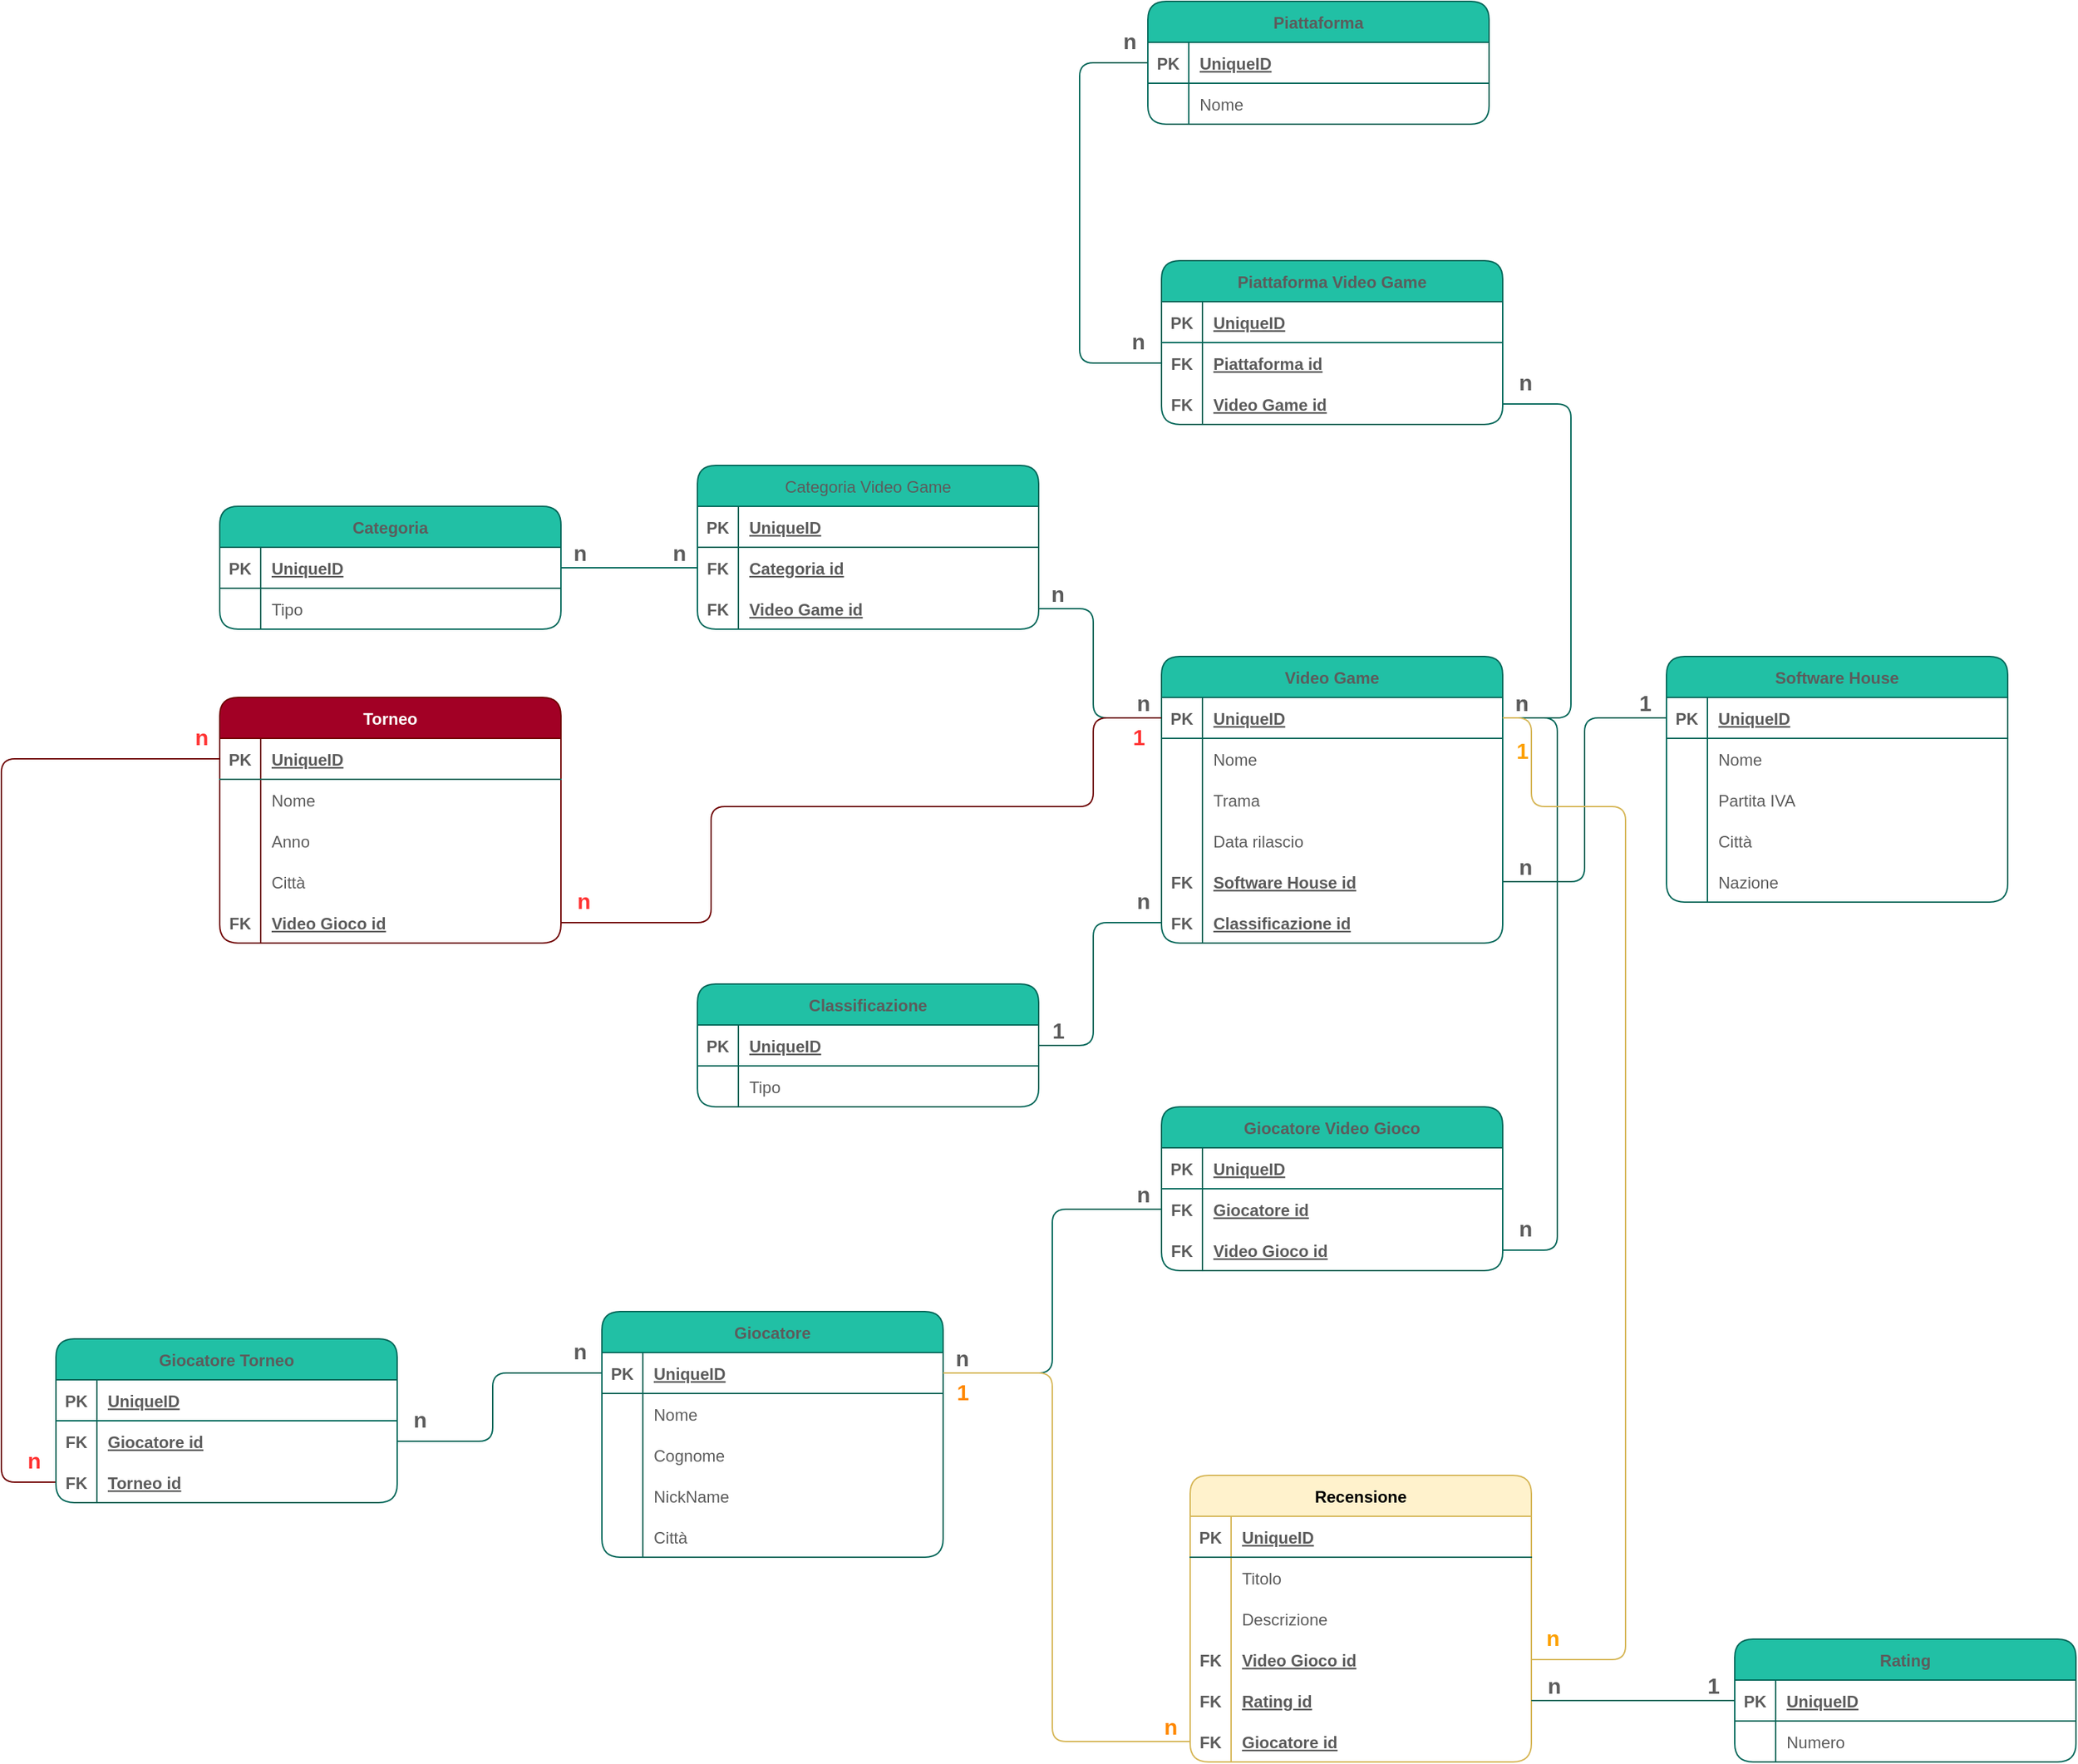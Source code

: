 <mxfile version="21.1.2" type="device">
  <diagram id="R2lEEEUBdFMjLlhIrx00" name="Page-1">
    <mxGraphModel dx="2868" dy="1374" grid="1" gridSize="10" guides="1" tooltips="1" connect="1" arrows="1" fold="1" page="0" pageScale="1" pageWidth="850" pageHeight="1100" math="0" shadow="0" extFonts="Permanent Marker^https://fonts.googleapis.com/css?family=Permanent+Marker">
      <root>
        <mxCell id="0" />
        <mxCell id="1" parent="0" />
        <mxCell id="C-vyLk0tnHw3VtMMgP7b-23" value="Video Game" style="shape=table;startSize=30;container=1;collapsible=1;childLayout=tableLayout;fixedRows=1;rowLines=0;fontStyle=1;align=center;resizeLast=1;labelBackgroundColor=none;fillColor=#21C0A5;strokeColor=#006658;fontColor=#5C5C5C;rounded=1;" parent="1" vertex="1">
          <mxGeometry x="-20" y="120" width="250" height="210" as="geometry" />
        </mxCell>
        <mxCell id="C-vyLk0tnHw3VtMMgP7b-24" value="" style="shape=partialRectangle;collapsible=0;dropTarget=0;pointerEvents=0;fillColor=none;points=[[0,0.5],[1,0.5]];portConstraint=eastwest;top=0;left=0;right=0;bottom=1;labelBackgroundColor=none;strokeColor=#006658;fontColor=#5C5C5C;rounded=1;" parent="C-vyLk0tnHw3VtMMgP7b-23" vertex="1">
          <mxGeometry y="30" width="250" height="30" as="geometry" />
        </mxCell>
        <mxCell id="C-vyLk0tnHw3VtMMgP7b-25" value="PK" style="shape=partialRectangle;overflow=hidden;connectable=0;fillColor=none;top=0;left=0;bottom=0;right=0;fontStyle=1;labelBackgroundColor=none;strokeColor=#006658;fontColor=#5C5C5C;rounded=1;" parent="C-vyLk0tnHw3VtMMgP7b-24" vertex="1">
          <mxGeometry width="30" height="30" as="geometry">
            <mxRectangle width="30" height="30" as="alternateBounds" />
          </mxGeometry>
        </mxCell>
        <mxCell id="C-vyLk0tnHw3VtMMgP7b-26" value="UniqueID" style="shape=partialRectangle;overflow=hidden;connectable=0;fillColor=none;top=0;left=0;bottom=0;right=0;align=left;spacingLeft=6;fontStyle=5;labelBackgroundColor=none;strokeColor=#006658;fontColor=#5C5C5C;rounded=1;" parent="C-vyLk0tnHw3VtMMgP7b-24" vertex="1">
          <mxGeometry x="30" width="220" height="30" as="geometry">
            <mxRectangle width="220" height="30" as="alternateBounds" />
          </mxGeometry>
        </mxCell>
        <mxCell id="C-vyLk0tnHw3VtMMgP7b-27" value="" style="shape=partialRectangle;collapsible=0;dropTarget=0;pointerEvents=0;fillColor=none;points=[[0,0.5],[1,0.5]];portConstraint=eastwest;top=0;left=0;right=0;bottom=0;labelBackgroundColor=none;strokeColor=#006658;fontColor=#5C5C5C;rounded=1;" parent="C-vyLk0tnHw3VtMMgP7b-23" vertex="1">
          <mxGeometry y="60" width="250" height="30" as="geometry" />
        </mxCell>
        <mxCell id="C-vyLk0tnHw3VtMMgP7b-28" value="" style="shape=partialRectangle;overflow=hidden;connectable=0;fillColor=none;top=0;left=0;bottom=0;right=0;labelBackgroundColor=none;strokeColor=#006658;fontColor=#5C5C5C;rounded=1;" parent="C-vyLk0tnHw3VtMMgP7b-27" vertex="1">
          <mxGeometry width="30" height="30" as="geometry">
            <mxRectangle width="30" height="30" as="alternateBounds" />
          </mxGeometry>
        </mxCell>
        <mxCell id="C-vyLk0tnHw3VtMMgP7b-29" value="Nome" style="shape=partialRectangle;overflow=hidden;connectable=0;fillColor=none;top=0;left=0;bottom=0;right=0;align=left;spacingLeft=6;labelBackgroundColor=none;strokeColor=#006658;fontColor=#5C5C5C;rounded=1;" parent="C-vyLk0tnHw3VtMMgP7b-27" vertex="1">
          <mxGeometry x="30" width="220" height="30" as="geometry">
            <mxRectangle width="220" height="30" as="alternateBounds" />
          </mxGeometry>
        </mxCell>
        <mxCell id="bSXzpv6cc1hzMu8H0dgz-1" style="shape=partialRectangle;collapsible=0;dropTarget=0;pointerEvents=0;fillColor=none;points=[[0,0.5],[1,0.5]];portConstraint=eastwest;top=0;left=0;right=0;bottom=0;labelBackgroundColor=none;strokeColor=#006658;fontColor=#5C5C5C;rounded=1;" parent="C-vyLk0tnHw3VtMMgP7b-23" vertex="1">
          <mxGeometry y="90" width="250" height="30" as="geometry" />
        </mxCell>
        <mxCell id="bSXzpv6cc1hzMu8H0dgz-2" style="shape=partialRectangle;overflow=hidden;connectable=0;fillColor=none;top=0;left=0;bottom=0;right=0;labelBackgroundColor=none;strokeColor=#006658;fontColor=#5C5C5C;rounded=1;" parent="bSXzpv6cc1hzMu8H0dgz-1" vertex="1">
          <mxGeometry width="30" height="30" as="geometry">
            <mxRectangle width="30" height="30" as="alternateBounds" />
          </mxGeometry>
        </mxCell>
        <mxCell id="bSXzpv6cc1hzMu8H0dgz-3" value="Trama    " style="shape=partialRectangle;overflow=hidden;connectable=0;fillColor=none;top=0;left=0;bottom=0;right=0;align=left;spacingLeft=6;labelBackgroundColor=none;strokeColor=#006658;fontColor=#5C5C5C;rounded=1;" parent="bSXzpv6cc1hzMu8H0dgz-1" vertex="1">
          <mxGeometry x="30" width="220" height="30" as="geometry">
            <mxRectangle width="220" height="30" as="alternateBounds" />
          </mxGeometry>
        </mxCell>
        <mxCell id="bSXzpv6cc1hzMu8H0dgz-4" style="shape=partialRectangle;collapsible=0;dropTarget=0;pointerEvents=0;fillColor=none;points=[[0,0.5],[1,0.5]];portConstraint=eastwest;top=0;left=0;right=0;bottom=0;labelBackgroundColor=none;strokeColor=#006658;fontColor=#5C5C5C;rounded=1;" parent="C-vyLk0tnHw3VtMMgP7b-23" vertex="1">
          <mxGeometry y="120" width="250" height="30" as="geometry" />
        </mxCell>
        <mxCell id="bSXzpv6cc1hzMu8H0dgz-5" style="shape=partialRectangle;overflow=hidden;connectable=0;fillColor=none;top=0;left=0;bottom=0;right=0;labelBackgroundColor=none;strokeColor=#006658;fontColor=#5C5C5C;rounded=1;" parent="bSXzpv6cc1hzMu8H0dgz-4" vertex="1">
          <mxGeometry width="30" height="30" as="geometry">
            <mxRectangle width="30" height="30" as="alternateBounds" />
          </mxGeometry>
        </mxCell>
        <mxCell id="bSXzpv6cc1hzMu8H0dgz-6" value="Data rilascio" style="shape=partialRectangle;overflow=hidden;connectable=0;fillColor=none;top=0;left=0;bottom=0;right=0;align=left;spacingLeft=6;labelBackgroundColor=none;strokeColor=#006658;fontColor=#5C5C5C;rounded=1;" parent="bSXzpv6cc1hzMu8H0dgz-4" vertex="1">
          <mxGeometry x="30" width="220" height="30" as="geometry">
            <mxRectangle width="220" height="30" as="alternateBounds" />
          </mxGeometry>
        </mxCell>
        <mxCell id="bSXzpv6cc1hzMu8H0dgz-29" style="shape=partialRectangle;collapsible=0;dropTarget=0;pointerEvents=0;fillColor=none;points=[[0,0.5],[1,0.5]];portConstraint=eastwest;top=0;left=0;right=0;bottom=0;labelBackgroundColor=none;strokeColor=#006658;fontColor=#5C5C5C;rounded=1;" parent="C-vyLk0tnHw3VtMMgP7b-23" vertex="1">
          <mxGeometry y="150" width="250" height="30" as="geometry" />
        </mxCell>
        <mxCell id="bSXzpv6cc1hzMu8H0dgz-30" value="FK" style="shape=partialRectangle;overflow=hidden;connectable=0;fillColor=none;top=0;left=0;bottom=0;right=0;labelBackgroundColor=none;strokeColor=#006658;fontColor=#5C5C5C;rounded=1;fontStyle=1" parent="bSXzpv6cc1hzMu8H0dgz-29" vertex="1">
          <mxGeometry width="30" height="30" as="geometry">
            <mxRectangle width="30" height="30" as="alternateBounds" />
          </mxGeometry>
        </mxCell>
        <mxCell id="bSXzpv6cc1hzMu8H0dgz-31" value="Software House id" style="shape=partialRectangle;overflow=hidden;connectable=0;fillColor=none;top=0;left=0;bottom=0;right=0;align=left;spacingLeft=6;labelBackgroundColor=none;strokeColor=#006658;fontColor=#5C5C5C;rounded=1;fontStyle=5" parent="bSXzpv6cc1hzMu8H0dgz-29" vertex="1">
          <mxGeometry x="30" width="220" height="30" as="geometry">
            <mxRectangle width="220" height="30" as="alternateBounds" />
          </mxGeometry>
        </mxCell>
        <mxCell id="bSXzpv6cc1hzMu8H0dgz-99" style="shape=partialRectangle;collapsible=0;dropTarget=0;pointerEvents=0;fillColor=none;points=[[0,0.5],[1,0.5]];portConstraint=eastwest;top=0;left=0;right=0;bottom=0;labelBackgroundColor=none;strokeColor=#006658;fontColor=#5C5C5C;rounded=1;" parent="C-vyLk0tnHw3VtMMgP7b-23" vertex="1">
          <mxGeometry y="180" width="250" height="30" as="geometry" />
        </mxCell>
        <mxCell id="bSXzpv6cc1hzMu8H0dgz-100" value="FK" style="shape=partialRectangle;overflow=hidden;connectable=0;fillColor=none;top=0;left=0;bottom=0;right=0;labelBackgroundColor=none;strokeColor=#006658;fontColor=#5C5C5C;rounded=1;fontStyle=1" parent="bSXzpv6cc1hzMu8H0dgz-99" vertex="1">
          <mxGeometry width="30" height="30" as="geometry">
            <mxRectangle width="30" height="30" as="alternateBounds" />
          </mxGeometry>
        </mxCell>
        <mxCell id="bSXzpv6cc1hzMu8H0dgz-101" value="Classificazione id" style="shape=partialRectangle;overflow=hidden;connectable=0;fillColor=none;top=0;left=0;bottom=0;right=0;align=left;spacingLeft=6;labelBackgroundColor=none;strokeColor=#006658;fontColor=#5C5C5C;rounded=1;fontStyle=5" parent="bSXzpv6cc1hzMu8H0dgz-99" vertex="1">
          <mxGeometry x="30" width="220" height="30" as="geometry">
            <mxRectangle width="220" height="30" as="alternateBounds" />
          </mxGeometry>
        </mxCell>
        <mxCell id="bSXzpv6cc1hzMu8H0dgz-10" value="" style="endArrow=none;html=1;rounded=1;entryX=0;entryY=0.5;entryDx=0;entryDy=0;edgeStyle=orthogonalEdgeStyle;elbow=vertical;labelBackgroundColor=none;strokeColor=#006658;fontColor=default;exitX=1;exitY=0.5;exitDx=0;exitDy=0;" parent="1" source="bSXzpv6cc1hzMu8H0dgz-29" target="bSXzpv6cc1hzMu8H0dgz-14" edge="1">
          <mxGeometry relative="1" as="geometry">
            <mxPoint x="220" y="330" as="sourcePoint" />
            <mxPoint x="80" y="480" as="targetPoint" />
            <Array as="points">
              <mxPoint x="290" y="285" />
              <mxPoint x="290" y="165" />
            </Array>
          </mxGeometry>
        </mxCell>
        <mxCell id="bSXzpv6cc1hzMu8H0dgz-11" value="&lt;b&gt;&lt;font style=&quot;font-size: 16px;&quot;&gt;n&lt;/font&gt;&lt;/b&gt;" style="resizable=0;html=1;whiteSpace=wrap;align=left;verticalAlign=bottom;rounded=1;labelBackgroundColor=none;fillColor=#21C0A5;strokeColor=#006658;fontColor=#5C5C5C;" parent="bSXzpv6cc1hzMu8H0dgz-10" connectable="0" vertex="1">
          <mxGeometry x="-1" relative="1" as="geometry">
            <mxPoint x="10" as="offset" />
          </mxGeometry>
        </mxCell>
        <mxCell id="bSXzpv6cc1hzMu8H0dgz-12" value="&lt;font style=&quot;font-size: 16px;&quot;&gt;&lt;b&gt;1&lt;/b&gt;&lt;/font&gt;" style="resizable=0;html=1;whiteSpace=wrap;align=right;verticalAlign=bottom;rounded=1;labelBackgroundColor=none;fillColor=#21C0A5;strokeColor=#006658;fontColor=#5C5C5C;" parent="bSXzpv6cc1hzMu8H0dgz-10" connectable="0" vertex="1">
          <mxGeometry x="1" relative="1" as="geometry">
            <mxPoint x="-10" as="offset" />
          </mxGeometry>
        </mxCell>
        <mxCell id="bSXzpv6cc1hzMu8H0dgz-13" value="Software House" style="shape=table;startSize=30;container=1;collapsible=1;childLayout=tableLayout;fixedRows=1;rowLines=0;fontStyle=1;align=center;resizeLast=1;labelBackgroundColor=none;fillColor=#21C0A5;strokeColor=#006658;fontColor=#5C5C5C;rounded=1;" parent="1" vertex="1">
          <mxGeometry x="350" y="120" width="250" height="180" as="geometry" />
        </mxCell>
        <mxCell id="bSXzpv6cc1hzMu8H0dgz-14" value="" style="shape=partialRectangle;collapsible=0;dropTarget=0;pointerEvents=0;fillColor=none;points=[[0,0.5],[1,0.5]];portConstraint=eastwest;top=0;left=0;right=0;bottom=1;labelBackgroundColor=none;strokeColor=#006658;fontColor=#5C5C5C;rounded=1;" parent="bSXzpv6cc1hzMu8H0dgz-13" vertex="1">
          <mxGeometry y="30" width="250" height="30" as="geometry" />
        </mxCell>
        <mxCell id="bSXzpv6cc1hzMu8H0dgz-15" value="PK" style="shape=partialRectangle;overflow=hidden;connectable=0;fillColor=none;top=0;left=0;bottom=0;right=0;fontStyle=1;labelBackgroundColor=none;strokeColor=#006658;fontColor=#5C5C5C;rounded=1;" parent="bSXzpv6cc1hzMu8H0dgz-14" vertex="1">
          <mxGeometry width="30" height="30" as="geometry">
            <mxRectangle width="30" height="30" as="alternateBounds" />
          </mxGeometry>
        </mxCell>
        <mxCell id="bSXzpv6cc1hzMu8H0dgz-16" value="UniqueID" style="shape=partialRectangle;overflow=hidden;connectable=0;fillColor=none;top=0;left=0;bottom=0;right=0;align=left;spacingLeft=6;fontStyle=5;labelBackgroundColor=none;strokeColor=#006658;fontColor=#5C5C5C;rounded=1;" parent="bSXzpv6cc1hzMu8H0dgz-14" vertex="1">
          <mxGeometry x="30" width="220" height="30" as="geometry">
            <mxRectangle width="220" height="30" as="alternateBounds" />
          </mxGeometry>
        </mxCell>
        <mxCell id="bSXzpv6cc1hzMu8H0dgz-17" value="" style="shape=partialRectangle;collapsible=0;dropTarget=0;pointerEvents=0;fillColor=none;points=[[0,0.5],[1,0.5]];portConstraint=eastwest;top=0;left=0;right=0;bottom=0;labelBackgroundColor=none;strokeColor=#006658;fontColor=#5C5C5C;rounded=1;" parent="bSXzpv6cc1hzMu8H0dgz-13" vertex="1">
          <mxGeometry y="60" width="250" height="30" as="geometry" />
        </mxCell>
        <mxCell id="bSXzpv6cc1hzMu8H0dgz-18" value="" style="shape=partialRectangle;overflow=hidden;connectable=0;fillColor=none;top=0;left=0;bottom=0;right=0;labelBackgroundColor=none;strokeColor=#006658;fontColor=#5C5C5C;rounded=1;" parent="bSXzpv6cc1hzMu8H0dgz-17" vertex="1">
          <mxGeometry width="30" height="30" as="geometry">
            <mxRectangle width="30" height="30" as="alternateBounds" />
          </mxGeometry>
        </mxCell>
        <mxCell id="bSXzpv6cc1hzMu8H0dgz-19" value="Nome" style="shape=partialRectangle;overflow=hidden;connectable=0;fillColor=none;top=0;left=0;bottom=0;right=0;align=left;spacingLeft=6;labelBackgroundColor=none;strokeColor=#006658;fontColor=#5C5C5C;rounded=1;" parent="bSXzpv6cc1hzMu8H0dgz-17" vertex="1">
          <mxGeometry x="30" width="220" height="30" as="geometry">
            <mxRectangle width="220" height="30" as="alternateBounds" />
          </mxGeometry>
        </mxCell>
        <mxCell id="bSXzpv6cc1hzMu8H0dgz-20" style="shape=partialRectangle;collapsible=0;dropTarget=0;pointerEvents=0;fillColor=none;points=[[0,0.5],[1,0.5]];portConstraint=eastwest;top=0;left=0;right=0;bottom=0;labelBackgroundColor=none;strokeColor=#006658;fontColor=#5C5C5C;rounded=1;" parent="bSXzpv6cc1hzMu8H0dgz-13" vertex="1">
          <mxGeometry y="90" width="250" height="30" as="geometry" />
        </mxCell>
        <mxCell id="bSXzpv6cc1hzMu8H0dgz-21" style="shape=partialRectangle;overflow=hidden;connectable=0;fillColor=none;top=0;left=0;bottom=0;right=0;labelBackgroundColor=none;strokeColor=#006658;fontColor=#5C5C5C;rounded=1;" parent="bSXzpv6cc1hzMu8H0dgz-20" vertex="1">
          <mxGeometry width="30" height="30" as="geometry">
            <mxRectangle width="30" height="30" as="alternateBounds" />
          </mxGeometry>
        </mxCell>
        <mxCell id="bSXzpv6cc1hzMu8H0dgz-22" value="Partita IVA" style="shape=partialRectangle;overflow=hidden;connectable=0;fillColor=none;top=0;left=0;bottom=0;right=0;align=left;spacingLeft=6;labelBackgroundColor=none;strokeColor=#006658;fontColor=#5C5C5C;rounded=1;" parent="bSXzpv6cc1hzMu8H0dgz-20" vertex="1">
          <mxGeometry x="30" width="220" height="30" as="geometry">
            <mxRectangle width="220" height="30" as="alternateBounds" />
          </mxGeometry>
        </mxCell>
        <mxCell id="bSXzpv6cc1hzMu8H0dgz-23" style="shape=partialRectangle;collapsible=0;dropTarget=0;pointerEvents=0;fillColor=none;points=[[0,0.5],[1,0.5]];portConstraint=eastwest;top=0;left=0;right=0;bottom=0;labelBackgroundColor=none;strokeColor=#006658;fontColor=#5C5C5C;rounded=1;" parent="bSXzpv6cc1hzMu8H0dgz-13" vertex="1">
          <mxGeometry y="120" width="250" height="30" as="geometry" />
        </mxCell>
        <mxCell id="bSXzpv6cc1hzMu8H0dgz-24" style="shape=partialRectangle;overflow=hidden;connectable=0;fillColor=none;top=0;left=0;bottom=0;right=0;labelBackgroundColor=none;strokeColor=#006658;fontColor=#5C5C5C;rounded=1;" parent="bSXzpv6cc1hzMu8H0dgz-23" vertex="1">
          <mxGeometry width="30" height="30" as="geometry">
            <mxRectangle width="30" height="30" as="alternateBounds" />
          </mxGeometry>
        </mxCell>
        <mxCell id="bSXzpv6cc1hzMu8H0dgz-25" value="Città" style="shape=partialRectangle;overflow=hidden;connectable=0;fillColor=none;top=0;left=0;bottom=0;right=0;align=left;spacingLeft=6;labelBackgroundColor=none;strokeColor=#006658;fontColor=#5C5C5C;rounded=1;" parent="bSXzpv6cc1hzMu8H0dgz-23" vertex="1">
          <mxGeometry x="30" width="220" height="30" as="geometry">
            <mxRectangle width="220" height="30" as="alternateBounds" />
          </mxGeometry>
        </mxCell>
        <mxCell id="bSXzpv6cc1hzMu8H0dgz-26" style="shape=partialRectangle;collapsible=0;dropTarget=0;pointerEvents=0;fillColor=none;points=[[0,0.5],[1,0.5]];portConstraint=eastwest;top=0;left=0;right=0;bottom=0;labelBackgroundColor=none;strokeColor=#006658;fontColor=#5C5C5C;rounded=1;" parent="bSXzpv6cc1hzMu8H0dgz-13" vertex="1">
          <mxGeometry y="150" width="250" height="30" as="geometry" />
        </mxCell>
        <mxCell id="bSXzpv6cc1hzMu8H0dgz-27" style="shape=partialRectangle;overflow=hidden;connectable=0;fillColor=none;top=0;left=0;bottom=0;right=0;labelBackgroundColor=none;strokeColor=#006658;fontColor=#5C5C5C;rounded=1;" parent="bSXzpv6cc1hzMu8H0dgz-26" vertex="1">
          <mxGeometry width="30" height="30" as="geometry">
            <mxRectangle width="30" height="30" as="alternateBounds" />
          </mxGeometry>
        </mxCell>
        <mxCell id="bSXzpv6cc1hzMu8H0dgz-28" value="Nazione" style="shape=partialRectangle;overflow=hidden;connectable=0;fillColor=none;top=0;left=0;bottom=0;right=0;align=left;spacingLeft=6;labelBackgroundColor=none;strokeColor=#006658;fontColor=#5C5C5C;rounded=1;" parent="bSXzpv6cc1hzMu8H0dgz-26" vertex="1">
          <mxGeometry x="30" width="220" height="30" as="geometry">
            <mxRectangle width="220" height="30" as="alternateBounds" />
          </mxGeometry>
        </mxCell>
        <mxCell id="bSXzpv6cc1hzMu8H0dgz-45" value="Piattaforma" style="shape=table;startSize=30;container=1;collapsible=1;childLayout=tableLayout;fixedRows=1;rowLines=0;fontStyle=1;align=center;resizeLast=1;labelBackgroundColor=none;fillColor=#21C0A5;strokeColor=#006658;fontColor=#5C5C5C;rounded=1;" parent="1" vertex="1">
          <mxGeometry x="-30" y="-360" width="250" height="90" as="geometry" />
        </mxCell>
        <mxCell id="bSXzpv6cc1hzMu8H0dgz-46" value="" style="shape=partialRectangle;collapsible=0;dropTarget=0;pointerEvents=0;fillColor=none;points=[[0,0.5],[1,0.5]];portConstraint=eastwest;top=0;left=0;right=0;bottom=1;labelBackgroundColor=none;strokeColor=#006658;fontColor=#5C5C5C;rounded=1;" parent="bSXzpv6cc1hzMu8H0dgz-45" vertex="1">
          <mxGeometry y="30" width="250" height="30" as="geometry" />
        </mxCell>
        <mxCell id="bSXzpv6cc1hzMu8H0dgz-47" value="PK" style="shape=partialRectangle;overflow=hidden;connectable=0;fillColor=none;top=0;left=0;bottom=0;right=0;fontStyle=1;labelBackgroundColor=none;strokeColor=#006658;fontColor=#5C5C5C;rounded=1;" parent="bSXzpv6cc1hzMu8H0dgz-46" vertex="1">
          <mxGeometry width="30" height="30" as="geometry">
            <mxRectangle width="30" height="30" as="alternateBounds" />
          </mxGeometry>
        </mxCell>
        <mxCell id="bSXzpv6cc1hzMu8H0dgz-48" value="UniqueID" style="shape=partialRectangle;overflow=hidden;connectable=0;fillColor=none;top=0;left=0;bottom=0;right=0;align=left;spacingLeft=6;fontStyle=5;labelBackgroundColor=none;strokeColor=#006658;fontColor=#5C5C5C;rounded=1;" parent="bSXzpv6cc1hzMu8H0dgz-46" vertex="1">
          <mxGeometry x="30" width="220" height="30" as="geometry">
            <mxRectangle width="220" height="30" as="alternateBounds" />
          </mxGeometry>
        </mxCell>
        <mxCell id="bSXzpv6cc1hzMu8H0dgz-49" value="" style="shape=partialRectangle;collapsible=0;dropTarget=0;pointerEvents=0;fillColor=none;points=[[0,0.5],[1,0.5]];portConstraint=eastwest;top=0;left=0;right=0;bottom=0;labelBackgroundColor=none;strokeColor=#006658;fontColor=#5C5C5C;rounded=1;" parent="bSXzpv6cc1hzMu8H0dgz-45" vertex="1">
          <mxGeometry y="60" width="250" height="30" as="geometry" />
        </mxCell>
        <mxCell id="bSXzpv6cc1hzMu8H0dgz-50" value="" style="shape=partialRectangle;overflow=hidden;connectable=0;fillColor=none;top=0;left=0;bottom=0;right=0;labelBackgroundColor=none;strokeColor=#006658;fontColor=#5C5C5C;rounded=1;" parent="bSXzpv6cc1hzMu8H0dgz-49" vertex="1">
          <mxGeometry width="30" height="30" as="geometry">
            <mxRectangle width="30" height="30" as="alternateBounds" />
          </mxGeometry>
        </mxCell>
        <mxCell id="bSXzpv6cc1hzMu8H0dgz-51" value="Nome" style="shape=partialRectangle;overflow=hidden;connectable=0;fillColor=none;top=0;left=0;bottom=0;right=0;align=left;spacingLeft=6;labelBackgroundColor=none;strokeColor=#006658;fontColor=#5C5C5C;rounded=1;" parent="bSXzpv6cc1hzMu8H0dgz-49" vertex="1">
          <mxGeometry x="30" width="220" height="30" as="geometry">
            <mxRectangle width="220" height="30" as="alternateBounds" />
          </mxGeometry>
        </mxCell>
        <mxCell id="bSXzpv6cc1hzMu8H0dgz-77" value="Categoria" style="shape=table;startSize=30;container=1;collapsible=1;childLayout=tableLayout;fixedRows=1;rowLines=0;fontStyle=1;align=center;resizeLast=1;labelBackgroundColor=none;fillColor=#21C0A5;strokeColor=#006658;fontColor=#5C5C5C;rounded=1;" parent="1" vertex="1">
          <mxGeometry x="-710" y="10" width="250" height="90" as="geometry" />
        </mxCell>
        <mxCell id="bSXzpv6cc1hzMu8H0dgz-78" value="" style="shape=partialRectangle;collapsible=0;dropTarget=0;pointerEvents=0;fillColor=none;points=[[0,0.5],[1,0.5]];portConstraint=eastwest;top=0;left=0;right=0;bottom=1;labelBackgroundColor=none;strokeColor=#006658;fontColor=#5C5C5C;rounded=1;" parent="bSXzpv6cc1hzMu8H0dgz-77" vertex="1">
          <mxGeometry y="30" width="250" height="30" as="geometry" />
        </mxCell>
        <mxCell id="bSXzpv6cc1hzMu8H0dgz-79" value="PK" style="shape=partialRectangle;overflow=hidden;connectable=0;fillColor=none;top=0;left=0;bottom=0;right=0;fontStyle=1;labelBackgroundColor=none;strokeColor=#006658;fontColor=#5C5C5C;rounded=1;" parent="bSXzpv6cc1hzMu8H0dgz-78" vertex="1">
          <mxGeometry width="30" height="30" as="geometry">
            <mxRectangle width="30" height="30" as="alternateBounds" />
          </mxGeometry>
        </mxCell>
        <mxCell id="bSXzpv6cc1hzMu8H0dgz-80" value="UniqueID" style="shape=partialRectangle;overflow=hidden;connectable=0;fillColor=none;top=0;left=0;bottom=0;right=0;align=left;spacingLeft=6;fontStyle=5;labelBackgroundColor=none;strokeColor=#006658;fontColor=#5C5C5C;rounded=1;" parent="bSXzpv6cc1hzMu8H0dgz-78" vertex="1">
          <mxGeometry x="30" width="220" height="30" as="geometry">
            <mxRectangle width="220" height="30" as="alternateBounds" />
          </mxGeometry>
        </mxCell>
        <mxCell id="bSXzpv6cc1hzMu8H0dgz-81" value="" style="shape=partialRectangle;collapsible=0;dropTarget=0;pointerEvents=0;fillColor=none;points=[[0,0.5],[1,0.5]];portConstraint=eastwest;top=0;left=0;right=0;bottom=0;labelBackgroundColor=none;strokeColor=#006658;fontColor=#5C5C5C;rounded=1;" parent="bSXzpv6cc1hzMu8H0dgz-77" vertex="1">
          <mxGeometry y="60" width="250" height="30" as="geometry" />
        </mxCell>
        <mxCell id="bSXzpv6cc1hzMu8H0dgz-82" value="" style="shape=partialRectangle;overflow=hidden;connectable=0;fillColor=none;top=0;left=0;bottom=0;right=0;labelBackgroundColor=none;strokeColor=#006658;fontColor=#5C5C5C;rounded=1;" parent="bSXzpv6cc1hzMu8H0dgz-81" vertex="1">
          <mxGeometry width="30" height="30" as="geometry">
            <mxRectangle width="30" height="30" as="alternateBounds" />
          </mxGeometry>
        </mxCell>
        <mxCell id="bSXzpv6cc1hzMu8H0dgz-83" value="Tipo" style="shape=partialRectangle;overflow=hidden;connectable=0;fillColor=none;top=0;left=0;bottom=0;right=0;align=left;spacingLeft=6;labelBackgroundColor=none;strokeColor=#006658;fontColor=#5C5C5C;rounded=1;" parent="bSXzpv6cc1hzMu8H0dgz-81" vertex="1">
          <mxGeometry x="30" width="220" height="30" as="geometry">
            <mxRectangle width="220" height="30" as="alternateBounds" />
          </mxGeometry>
        </mxCell>
        <mxCell id="bSXzpv6cc1hzMu8H0dgz-102" value="" style="endArrow=none;html=1;rounded=1;edgeStyle=orthogonalEdgeStyle;elbow=vertical;labelBackgroundColor=none;strokeColor=#006658;fontColor=default;exitX=0;exitY=0.5;exitDx=0;exitDy=0;entryX=1;entryY=0.5;entryDx=0;entryDy=0;" parent="1" source="bSXzpv6cc1hzMu8H0dgz-99" target="bSXzpv6cc1hzMu8H0dgz-106" edge="1">
          <mxGeometry relative="1" as="geometry">
            <mxPoint x="-110" y="360" as="sourcePoint" />
            <mxPoint x="-290" y="270" as="targetPoint" />
            <Array as="points">
              <mxPoint x="-70" y="315" />
              <mxPoint x="-70" y="405" />
            </Array>
          </mxGeometry>
        </mxCell>
        <mxCell id="bSXzpv6cc1hzMu8H0dgz-103" value="&lt;b&gt;&lt;font style=&quot;font-size: 16px;&quot;&gt;n&lt;/font&gt;&lt;/b&gt;" style="resizable=0;html=1;whiteSpace=wrap;align=left;verticalAlign=bottom;rounded=1;labelBackgroundColor=none;fillColor=#21C0A5;strokeColor=#006658;fontColor=#5C5C5C;" parent="bSXzpv6cc1hzMu8H0dgz-102" connectable="0" vertex="1">
          <mxGeometry x="-1" relative="1" as="geometry">
            <mxPoint x="-20" y="-5" as="offset" />
          </mxGeometry>
        </mxCell>
        <mxCell id="bSXzpv6cc1hzMu8H0dgz-104" value="&lt;font style=&quot;font-size: 16px;&quot;&gt;&lt;b&gt;1&lt;/b&gt;&lt;/font&gt;" style="resizable=0;html=1;whiteSpace=wrap;align=right;verticalAlign=bottom;rounded=1;labelBackgroundColor=none;fillColor=#21C0A5;strokeColor=#006658;fontColor=#5C5C5C;" parent="bSXzpv6cc1hzMu8H0dgz-102" connectable="0" vertex="1">
          <mxGeometry x="1" relative="1" as="geometry">
            <mxPoint x="20" as="offset" />
          </mxGeometry>
        </mxCell>
        <mxCell id="bSXzpv6cc1hzMu8H0dgz-105" value="Classificazione" style="shape=table;startSize=30;container=1;collapsible=1;childLayout=tableLayout;fixedRows=1;rowLines=0;fontStyle=1;align=center;resizeLast=1;labelBackgroundColor=none;fillColor=#21C0A5;strokeColor=#006658;fontColor=#5C5C5C;rounded=1;" parent="1" vertex="1">
          <mxGeometry x="-360" y="360" width="250" height="90" as="geometry" />
        </mxCell>
        <mxCell id="bSXzpv6cc1hzMu8H0dgz-106" value="" style="shape=partialRectangle;collapsible=0;dropTarget=0;pointerEvents=0;fillColor=none;points=[[0,0.5],[1,0.5]];portConstraint=eastwest;top=0;left=0;right=0;bottom=1;labelBackgroundColor=none;strokeColor=#006658;fontColor=#5C5C5C;rounded=1;" parent="bSXzpv6cc1hzMu8H0dgz-105" vertex="1">
          <mxGeometry y="30" width="250" height="30" as="geometry" />
        </mxCell>
        <mxCell id="bSXzpv6cc1hzMu8H0dgz-107" value="PK" style="shape=partialRectangle;overflow=hidden;connectable=0;fillColor=none;top=0;left=0;bottom=0;right=0;fontStyle=1;labelBackgroundColor=none;strokeColor=#006658;fontColor=#5C5C5C;rounded=1;" parent="bSXzpv6cc1hzMu8H0dgz-106" vertex="1">
          <mxGeometry width="30" height="30" as="geometry">
            <mxRectangle width="30" height="30" as="alternateBounds" />
          </mxGeometry>
        </mxCell>
        <mxCell id="bSXzpv6cc1hzMu8H0dgz-108" value="UniqueID" style="shape=partialRectangle;overflow=hidden;connectable=0;fillColor=none;top=0;left=0;bottom=0;right=0;align=left;spacingLeft=6;fontStyle=5;labelBackgroundColor=none;strokeColor=#006658;fontColor=#5C5C5C;rounded=1;" parent="bSXzpv6cc1hzMu8H0dgz-106" vertex="1">
          <mxGeometry x="30" width="220" height="30" as="geometry">
            <mxRectangle width="220" height="30" as="alternateBounds" />
          </mxGeometry>
        </mxCell>
        <mxCell id="bSXzpv6cc1hzMu8H0dgz-109" value="" style="shape=partialRectangle;collapsible=0;dropTarget=0;pointerEvents=0;fillColor=none;points=[[0,0.5],[1,0.5]];portConstraint=eastwest;top=0;left=0;right=0;bottom=0;labelBackgroundColor=none;strokeColor=#006658;fontColor=#5C5C5C;rounded=1;" parent="bSXzpv6cc1hzMu8H0dgz-105" vertex="1">
          <mxGeometry y="60" width="250" height="30" as="geometry" />
        </mxCell>
        <mxCell id="bSXzpv6cc1hzMu8H0dgz-110" value="" style="shape=partialRectangle;overflow=hidden;connectable=0;fillColor=none;top=0;left=0;bottom=0;right=0;labelBackgroundColor=none;strokeColor=#006658;fontColor=#5C5C5C;rounded=1;" parent="bSXzpv6cc1hzMu8H0dgz-109" vertex="1">
          <mxGeometry width="30" height="30" as="geometry">
            <mxRectangle width="30" height="30" as="alternateBounds" />
          </mxGeometry>
        </mxCell>
        <mxCell id="bSXzpv6cc1hzMu8H0dgz-111" value="Tipo" style="shape=partialRectangle;overflow=hidden;connectable=0;fillColor=none;top=0;left=0;bottom=0;right=0;align=left;spacingLeft=6;labelBackgroundColor=none;strokeColor=#006658;fontColor=#5C5C5C;rounded=1;" parent="bSXzpv6cc1hzMu8H0dgz-109" vertex="1">
          <mxGeometry x="30" width="220" height="30" as="geometry">
            <mxRectangle width="220" height="30" as="alternateBounds" />
          </mxGeometry>
        </mxCell>
        <mxCell id="bSXzpv6cc1hzMu8H0dgz-112" value="Categoria Video Game" style="shape=table;startSize=30;container=1;collapsible=1;childLayout=tableLayout;fixedRows=1;rowLines=0;fontStyle=0;align=center;resizeLast=1;labelBackgroundColor=none;fillColor=#21C0A5;strokeColor=#006658;fontColor=#5C5C5C;rounded=1;" parent="1" vertex="1">
          <mxGeometry x="-360" y="-20" width="250" height="120" as="geometry" />
        </mxCell>
        <mxCell id="bSXzpv6cc1hzMu8H0dgz-113" value="" style="shape=partialRectangle;collapsible=0;dropTarget=0;pointerEvents=0;fillColor=none;points=[[0,0.5],[1,0.5]];portConstraint=eastwest;top=0;left=0;right=0;bottom=1;labelBackgroundColor=none;strokeColor=#006658;fontColor=#5C5C5C;rounded=1;" parent="bSXzpv6cc1hzMu8H0dgz-112" vertex="1">
          <mxGeometry y="30" width="250" height="30" as="geometry" />
        </mxCell>
        <mxCell id="bSXzpv6cc1hzMu8H0dgz-114" value="PK" style="shape=partialRectangle;overflow=hidden;connectable=0;fillColor=none;top=0;left=0;bottom=0;right=0;fontStyle=1;labelBackgroundColor=none;strokeColor=#006658;fontColor=#5C5C5C;rounded=1;" parent="bSXzpv6cc1hzMu8H0dgz-113" vertex="1">
          <mxGeometry width="30" height="30" as="geometry">
            <mxRectangle width="30" height="30" as="alternateBounds" />
          </mxGeometry>
        </mxCell>
        <mxCell id="bSXzpv6cc1hzMu8H0dgz-115" value="UniqueID" style="shape=partialRectangle;overflow=hidden;connectable=0;fillColor=none;top=0;left=0;bottom=0;right=0;align=left;spacingLeft=6;fontStyle=5;labelBackgroundColor=none;strokeColor=#006658;fontColor=#5C5C5C;rounded=1;" parent="bSXzpv6cc1hzMu8H0dgz-113" vertex="1">
          <mxGeometry x="30" width="220" height="30" as="geometry">
            <mxRectangle width="220" height="30" as="alternateBounds" />
          </mxGeometry>
        </mxCell>
        <mxCell id="bSXzpv6cc1hzMu8H0dgz-116" value="" style="shape=partialRectangle;collapsible=0;dropTarget=0;pointerEvents=0;fillColor=none;points=[[0,0.5],[1,0.5]];portConstraint=eastwest;top=0;left=0;right=0;bottom=0;labelBackgroundColor=none;strokeColor=#006658;fontColor=#5C5C5C;rounded=1;" parent="bSXzpv6cc1hzMu8H0dgz-112" vertex="1">
          <mxGeometry y="60" width="250" height="30" as="geometry" />
        </mxCell>
        <mxCell id="bSXzpv6cc1hzMu8H0dgz-117" value="FK" style="shape=partialRectangle;overflow=hidden;connectable=0;fillColor=none;top=0;left=0;bottom=0;right=0;labelBackgroundColor=none;strokeColor=#006658;fontColor=#5C5C5C;rounded=1;fontStyle=1" parent="bSXzpv6cc1hzMu8H0dgz-116" vertex="1">
          <mxGeometry width="30" height="30" as="geometry">
            <mxRectangle width="30" height="30" as="alternateBounds" />
          </mxGeometry>
        </mxCell>
        <mxCell id="bSXzpv6cc1hzMu8H0dgz-118" value="Categoria id" style="shape=partialRectangle;overflow=hidden;connectable=0;fillColor=none;top=0;left=0;bottom=0;right=0;align=left;spacingLeft=6;labelBackgroundColor=none;strokeColor=#006658;fontColor=#5C5C5C;rounded=1;fontStyle=5" parent="bSXzpv6cc1hzMu8H0dgz-116" vertex="1">
          <mxGeometry x="30" width="220" height="30" as="geometry">
            <mxRectangle width="220" height="30" as="alternateBounds" />
          </mxGeometry>
        </mxCell>
        <mxCell id="bSXzpv6cc1hzMu8H0dgz-119" style="shape=partialRectangle;collapsible=0;dropTarget=0;pointerEvents=0;fillColor=none;points=[[0,0.5],[1,0.5]];portConstraint=eastwest;top=0;left=0;right=0;bottom=0;labelBackgroundColor=none;strokeColor=#006658;fontColor=#5C5C5C;rounded=1;" parent="bSXzpv6cc1hzMu8H0dgz-112" vertex="1">
          <mxGeometry y="90" width="250" height="30" as="geometry" />
        </mxCell>
        <mxCell id="bSXzpv6cc1hzMu8H0dgz-120" value="FK" style="shape=partialRectangle;overflow=hidden;connectable=0;fillColor=none;top=0;left=0;bottom=0;right=0;labelBackgroundColor=none;strokeColor=#006658;fontColor=#5C5C5C;rounded=1;fontStyle=1" parent="bSXzpv6cc1hzMu8H0dgz-119" vertex="1">
          <mxGeometry width="30" height="30" as="geometry">
            <mxRectangle width="30" height="30" as="alternateBounds" />
          </mxGeometry>
        </mxCell>
        <mxCell id="bSXzpv6cc1hzMu8H0dgz-121" value="Video Game id" style="shape=partialRectangle;overflow=hidden;connectable=0;fillColor=none;top=0;left=0;bottom=0;right=0;align=left;spacingLeft=6;labelBackgroundColor=none;strokeColor=#006658;fontColor=#5C5C5C;rounded=1;fontStyle=5" parent="bSXzpv6cc1hzMu8H0dgz-119" vertex="1">
          <mxGeometry x="30" width="220" height="30" as="geometry">
            <mxRectangle width="220" height="30" as="alternateBounds" />
          </mxGeometry>
        </mxCell>
        <mxCell id="bSXzpv6cc1hzMu8H0dgz-122" value="" style="endArrow=none;html=1;rounded=1;edgeStyle=orthogonalEdgeStyle;elbow=vertical;labelBackgroundColor=none;strokeColor=#006658;fontColor=default;exitX=0;exitY=0.5;exitDx=0;exitDy=0;entryX=1;entryY=0.5;entryDx=0;entryDy=0;" parent="1" source="C-vyLk0tnHw3VtMMgP7b-24" target="bSXzpv6cc1hzMu8H0dgz-119" edge="1">
          <mxGeometry relative="1" as="geometry">
            <mxPoint x="-20.0" y="315" as="sourcePoint" />
            <mxPoint x="-280" y="260" as="targetPoint" />
            <Array as="points">
              <mxPoint x="-70" y="165" />
              <mxPoint x="-70" y="85" />
            </Array>
          </mxGeometry>
        </mxCell>
        <mxCell id="bSXzpv6cc1hzMu8H0dgz-123" value="&lt;b&gt;&lt;font style=&quot;font-size: 16px;&quot;&gt;n&lt;/font&gt;&lt;/b&gt;" style="resizable=0;html=1;whiteSpace=wrap;align=left;verticalAlign=bottom;rounded=1;labelBackgroundColor=none;fillColor=#21C0A5;strokeColor=#006658;fontColor=#5C5C5C;" parent="bSXzpv6cc1hzMu8H0dgz-122" connectable="0" vertex="1">
          <mxGeometry x="-1" relative="1" as="geometry">
            <mxPoint x="-20" as="offset" />
          </mxGeometry>
        </mxCell>
        <mxCell id="bSXzpv6cc1hzMu8H0dgz-124" value="&lt;font style=&quot;font-size: 16px;&quot;&gt;&lt;b&gt;n&lt;/b&gt;&lt;/font&gt;" style="resizable=0;html=1;whiteSpace=wrap;align=right;verticalAlign=bottom;rounded=1;labelBackgroundColor=none;fillColor=#21C0A5;strokeColor=#006658;fontColor=#5C5C5C;" parent="bSXzpv6cc1hzMu8H0dgz-122" connectable="0" vertex="1">
          <mxGeometry x="1" relative="1" as="geometry">
            <mxPoint x="20" as="offset" />
          </mxGeometry>
        </mxCell>
        <mxCell id="bSXzpv6cc1hzMu8H0dgz-125" value="" style="endArrow=none;html=1;rounded=1;edgeStyle=orthogonalEdgeStyle;elbow=vertical;labelBackgroundColor=none;strokeColor=#006658;fontColor=default;exitX=0;exitY=0.5;exitDx=0;exitDy=0;entryX=1;entryY=0.5;entryDx=0;entryDy=0;" parent="1" source="bSXzpv6cc1hzMu8H0dgz-116" target="bSXzpv6cc1hzMu8H0dgz-78" edge="1">
          <mxGeometry relative="1" as="geometry">
            <mxPoint x="-380" y="100" as="sourcePoint" />
            <mxPoint x="-500" y="55" as="targetPoint" />
            <Array as="points" />
          </mxGeometry>
        </mxCell>
        <mxCell id="bSXzpv6cc1hzMu8H0dgz-126" value="&lt;b&gt;&lt;font style=&quot;font-size: 16px;&quot;&gt;n&lt;/font&gt;&lt;/b&gt;" style="resizable=0;html=1;whiteSpace=wrap;align=left;verticalAlign=bottom;rounded=1;labelBackgroundColor=none;fillColor=#21C0A5;strokeColor=#006658;fontColor=#5C5C5C;" parent="bSXzpv6cc1hzMu8H0dgz-125" connectable="0" vertex="1">
          <mxGeometry x="-1" relative="1" as="geometry">
            <mxPoint x="-20" as="offset" />
          </mxGeometry>
        </mxCell>
        <mxCell id="bSXzpv6cc1hzMu8H0dgz-127" value="&lt;font style=&quot;font-size: 16px;&quot;&gt;&lt;b&gt;n&lt;/b&gt;&lt;/font&gt;" style="resizable=0;html=1;whiteSpace=wrap;align=right;verticalAlign=bottom;rounded=1;labelBackgroundColor=none;fillColor=#21C0A5;strokeColor=#006658;fontColor=#5C5C5C;" parent="bSXzpv6cc1hzMu8H0dgz-125" connectable="0" vertex="1">
          <mxGeometry x="1" relative="1" as="geometry">
            <mxPoint x="20" as="offset" />
          </mxGeometry>
        </mxCell>
        <mxCell id="bSXzpv6cc1hzMu8H0dgz-128" value="Piattaforma Video Game" style="shape=table;startSize=30;container=1;collapsible=1;childLayout=tableLayout;fixedRows=1;rowLines=0;fontStyle=1;align=center;resizeLast=1;labelBackgroundColor=none;fillColor=#21C0A5;strokeColor=#006658;fontColor=#5C5C5C;rounded=1;" parent="1" vertex="1">
          <mxGeometry x="-20" y="-170" width="250" height="120" as="geometry" />
        </mxCell>
        <mxCell id="bSXzpv6cc1hzMu8H0dgz-129" value="" style="shape=partialRectangle;collapsible=0;dropTarget=0;pointerEvents=0;fillColor=none;points=[[0,0.5],[1,0.5]];portConstraint=eastwest;top=0;left=0;right=0;bottom=1;labelBackgroundColor=none;strokeColor=#006658;fontColor=#5C5C5C;rounded=1;" parent="bSXzpv6cc1hzMu8H0dgz-128" vertex="1">
          <mxGeometry y="30" width="250" height="30" as="geometry" />
        </mxCell>
        <mxCell id="bSXzpv6cc1hzMu8H0dgz-130" value="PK" style="shape=partialRectangle;overflow=hidden;connectable=0;fillColor=none;top=0;left=0;bottom=0;right=0;fontStyle=1;labelBackgroundColor=none;strokeColor=#006658;fontColor=#5C5C5C;rounded=1;" parent="bSXzpv6cc1hzMu8H0dgz-129" vertex="1">
          <mxGeometry width="30" height="30" as="geometry">
            <mxRectangle width="30" height="30" as="alternateBounds" />
          </mxGeometry>
        </mxCell>
        <mxCell id="bSXzpv6cc1hzMu8H0dgz-131" value="UniqueID" style="shape=partialRectangle;overflow=hidden;connectable=0;fillColor=none;top=0;left=0;bottom=0;right=0;align=left;spacingLeft=6;fontStyle=5;labelBackgroundColor=none;strokeColor=#006658;fontColor=#5C5C5C;rounded=1;" parent="bSXzpv6cc1hzMu8H0dgz-129" vertex="1">
          <mxGeometry x="30" width="220" height="30" as="geometry">
            <mxRectangle width="220" height="30" as="alternateBounds" />
          </mxGeometry>
        </mxCell>
        <mxCell id="bSXzpv6cc1hzMu8H0dgz-132" value="" style="shape=partialRectangle;collapsible=0;dropTarget=0;pointerEvents=0;fillColor=none;points=[[0,0.5],[1,0.5]];portConstraint=eastwest;top=0;left=0;right=0;bottom=0;labelBackgroundColor=none;strokeColor=#006658;fontColor=#5C5C5C;rounded=1;" parent="bSXzpv6cc1hzMu8H0dgz-128" vertex="1">
          <mxGeometry y="60" width="250" height="30" as="geometry" />
        </mxCell>
        <mxCell id="bSXzpv6cc1hzMu8H0dgz-133" value="FK" style="shape=partialRectangle;overflow=hidden;connectable=0;fillColor=none;top=0;left=0;bottom=0;right=0;labelBackgroundColor=none;strokeColor=#006658;fontColor=#5C5C5C;rounded=1;fontStyle=1" parent="bSXzpv6cc1hzMu8H0dgz-132" vertex="1">
          <mxGeometry width="30" height="30" as="geometry">
            <mxRectangle width="30" height="30" as="alternateBounds" />
          </mxGeometry>
        </mxCell>
        <mxCell id="bSXzpv6cc1hzMu8H0dgz-134" value="Piattaforma id" style="shape=partialRectangle;overflow=hidden;connectable=0;fillColor=none;top=0;left=0;bottom=0;right=0;align=left;spacingLeft=6;labelBackgroundColor=none;strokeColor=#006658;fontColor=#5C5C5C;rounded=1;fontStyle=5" parent="bSXzpv6cc1hzMu8H0dgz-132" vertex="1">
          <mxGeometry x="30" width="220" height="30" as="geometry">
            <mxRectangle width="220" height="30" as="alternateBounds" />
          </mxGeometry>
        </mxCell>
        <mxCell id="bSXzpv6cc1hzMu8H0dgz-135" style="shape=partialRectangle;collapsible=0;dropTarget=0;pointerEvents=0;fillColor=none;points=[[0,0.5],[1,0.5]];portConstraint=eastwest;top=0;left=0;right=0;bottom=0;labelBackgroundColor=none;strokeColor=#006658;fontColor=#5C5C5C;rounded=1;" parent="bSXzpv6cc1hzMu8H0dgz-128" vertex="1">
          <mxGeometry y="90" width="250" height="30" as="geometry" />
        </mxCell>
        <mxCell id="bSXzpv6cc1hzMu8H0dgz-136" value="FK" style="shape=partialRectangle;overflow=hidden;connectable=0;fillColor=none;top=0;left=0;bottom=0;right=0;labelBackgroundColor=none;strokeColor=#006658;fontColor=#5C5C5C;rounded=1;fontStyle=1" parent="bSXzpv6cc1hzMu8H0dgz-135" vertex="1">
          <mxGeometry width="30" height="30" as="geometry">
            <mxRectangle width="30" height="30" as="alternateBounds" />
          </mxGeometry>
        </mxCell>
        <mxCell id="bSXzpv6cc1hzMu8H0dgz-137" value="Video Game id" style="shape=partialRectangle;overflow=hidden;connectable=0;fillColor=none;top=0;left=0;bottom=0;right=0;align=left;spacingLeft=6;labelBackgroundColor=none;strokeColor=#006658;fontColor=#5C5C5C;rounded=1;fontStyle=5" parent="bSXzpv6cc1hzMu8H0dgz-135" vertex="1">
          <mxGeometry x="30" width="220" height="30" as="geometry">
            <mxRectangle width="220" height="30" as="alternateBounds" />
          </mxGeometry>
        </mxCell>
        <mxCell id="bSXzpv6cc1hzMu8H0dgz-138" value="" style="endArrow=none;html=1;rounded=1;edgeStyle=orthogonalEdgeStyle;elbow=vertical;labelBackgroundColor=none;strokeColor=#006658;fontColor=default;exitX=1;exitY=0.5;exitDx=0;exitDy=0;entryX=1;entryY=0.5;entryDx=0;entryDy=0;" parent="1" source="bSXzpv6cc1hzMu8H0dgz-135" target="C-vyLk0tnHw3VtMMgP7b-24" edge="1">
          <mxGeometry relative="1" as="geometry">
            <mxPoint x="380" y="670" as="sourcePoint" />
            <mxPoint x="229" y="336.99" as="targetPoint" />
            <Array as="points">
              <mxPoint x="280" y="-65" />
              <mxPoint x="280" y="165" />
            </Array>
          </mxGeometry>
        </mxCell>
        <mxCell id="bSXzpv6cc1hzMu8H0dgz-139" value="&lt;b&gt;&lt;font style=&quot;font-size: 16px;&quot;&gt;n&lt;/font&gt;&lt;/b&gt;" style="resizable=0;html=1;whiteSpace=wrap;align=left;verticalAlign=bottom;rounded=1;labelBackgroundColor=none;fillColor=#21C0A5;strokeColor=#006658;fontColor=#5C5C5C;" parent="bSXzpv6cc1hzMu8H0dgz-138" connectable="0" vertex="1">
          <mxGeometry x="-1" relative="1" as="geometry">
            <mxPoint x="10" y="-5" as="offset" />
          </mxGeometry>
        </mxCell>
        <mxCell id="bSXzpv6cc1hzMu8H0dgz-140" value="&lt;font style=&quot;font-size: 16px;&quot;&gt;&lt;b&gt;n&lt;/b&gt;&lt;/font&gt;" style="resizable=0;html=1;whiteSpace=wrap;align=right;verticalAlign=bottom;rounded=1;labelBackgroundColor=none;fillColor=#21C0A5;strokeColor=#006658;fontColor=#5C5C5C;" parent="bSXzpv6cc1hzMu8H0dgz-138" connectable="0" vertex="1">
          <mxGeometry x="1" relative="1" as="geometry">
            <mxPoint x="20" as="offset" />
          </mxGeometry>
        </mxCell>
        <mxCell id="bSXzpv6cc1hzMu8H0dgz-144" value="" style="endArrow=none;html=1;rounded=1;edgeStyle=orthogonalEdgeStyle;elbow=vertical;labelBackgroundColor=none;strokeColor=#006658;fontColor=default;exitX=0;exitY=0.5;exitDx=0;exitDy=0;entryX=0;entryY=0.5;entryDx=0;entryDy=0;" parent="1" source="bSXzpv6cc1hzMu8H0dgz-46" target="bSXzpv6cc1hzMu8H0dgz-132" edge="1">
          <mxGeometry relative="1" as="geometry">
            <mxPoint x="271" y="108" as="sourcePoint" />
            <mxPoint x="270" y="-50" as="targetPoint" />
            <Array as="points">
              <mxPoint x="-80" y="-315" />
              <mxPoint x="-80" y="-95" />
            </Array>
          </mxGeometry>
        </mxCell>
        <mxCell id="bSXzpv6cc1hzMu8H0dgz-145" value="&lt;b&gt;&lt;font style=&quot;font-size: 16px;&quot;&gt;n&lt;/font&gt;&lt;/b&gt;" style="resizable=0;html=1;whiteSpace=wrap;align=left;verticalAlign=bottom;rounded=1;labelBackgroundColor=none;fillColor=#21C0A5;strokeColor=#006658;fontColor=#5C5C5C;" parent="bSXzpv6cc1hzMu8H0dgz-144" connectable="0" vertex="1">
          <mxGeometry x="-1" relative="1" as="geometry">
            <mxPoint x="-20" y="-5" as="offset" />
          </mxGeometry>
        </mxCell>
        <mxCell id="bSXzpv6cc1hzMu8H0dgz-146" value="&lt;font style=&quot;font-size: 16px;&quot;&gt;&lt;b&gt;n&lt;/b&gt;&lt;/font&gt;" style="resizable=0;html=1;whiteSpace=wrap;align=right;verticalAlign=bottom;rounded=1;labelBackgroundColor=none;fillColor=#21C0A5;strokeColor=#006658;fontColor=#5C5C5C;" parent="bSXzpv6cc1hzMu8H0dgz-144" connectable="0" vertex="1">
          <mxGeometry x="1" relative="1" as="geometry">
            <mxPoint x="-11" y="-5" as="offset" />
          </mxGeometry>
        </mxCell>
        <mxCell id="bSXzpv6cc1hzMu8H0dgz-147" value="Torneo" style="shape=table;startSize=30;container=1;collapsible=1;childLayout=tableLayout;fixedRows=1;rowLines=0;fontStyle=1;align=center;resizeLast=1;labelBackgroundColor=none;fillColor=#a20025;strokeColor=#6F0000;rounded=1;fontColor=#ffffff;" parent="1" vertex="1">
          <mxGeometry x="-710" y="150" width="250" height="180" as="geometry" />
        </mxCell>
        <mxCell id="bSXzpv6cc1hzMu8H0dgz-148" value="" style="shape=partialRectangle;collapsible=0;dropTarget=0;pointerEvents=0;fillColor=none;points=[[0,0.5],[1,0.5]];portConstraint=eastwest;top=0;left=0;right=0;bottom=1;labelBackgroundColor=none;strokeColor=#006658;fontColor=#5C5C5C;rounded=1;" parent="bSXzpv6cc1hzMu8H0dgz-147" vertex="1">
          <mxGeometry y="30" width="250" height="30" as="geometry" />
        </mxCell>
        <mxCell id="bSXzpv6cc1hzMu8H0dgz-149" value="PK" style="shape=partialRectangle;overflow=hidden;connectable=0;fillColor=none;top=0;left=0;bottom=0;right=0;fontStyle=1;labelBackgroundColor=none;strokeColor=#006658;fontColor=#5C5C5C;rounded=1;" parent="bSXzpv6cc1hzMu8H0dgz-148" vertex="1">
          <mxGeometry width="30" height="30" as="geometry">
            <mxRectangle width="30" height="30" as="alternateBounds" />
          </mxGeometry>
        </mxCell>
        <mxCell id="bSXzpv6cc1hzMu8H0dgz-150" value="UniqueID" style="shape=partialRectangle;overflow=hidden;connectable=0;fillColor=none;top=0;left=0;bottom=0;right=0;align=left;spacingLeft=6;fontStyle=5;labelBackgroundColor=none;strokeColor=#006658;fontColor=#5C5C5C;rounded=1;" parent="bSXzpv6cc1hzMu8H0dgz-148" vertex="1">
          <mxGeometry x="30" width="220" height="30" as="geometry">
            <mxRectangle width="220" height="30" as="alternateBounds" />
          </mxGeometry>
        </mxCell>
        <mxCell id="bSXzpv6cc1hzMu8H0dgz-151" value="" style="shape=partialRectangle;collapsible=0;dropTarget=0;pointerEvents=0;fillColor=none;points=[[0,0.5],[1,0.5]];portConstraint=eastwest;top=0;left=0;right=0;bottom=0;labelBackgroundColor=none;strokeColor=#006658;fontColor=#5C5C5C;rounded=1;" parent="bSXzpv6cc1hzMu8H0dgz-147" vertex="1">
          <mxGeometry y="60" width="250" height="30" as="geometry" />
        </mxCell>
        <mxCell id="bSXzpv6cc1hzMu8H0dgz-152" value="" style="shape=partialRectangle;overflow=hidden;connectable=0;fillColor=none;top=0;left=0;bottom=0;right=0;labelBackgroundColor=none;strokeColor=#006658;fontColor=#5C5C5C;rounded=1;" parent="bSXzpv6cc1hzMu8H0dgz-151" vertex="1">
          <mxGeometry width="30" height="30" as="geometry">
            <mxRectangle width="30" height="30" as="alternateBounds" />
          </mxGeometry>
        </mxCell>
        <mxCell id="bSXzpv6cc1hzMu8H0dgz-153" value="Nome" style="shape=partialRectangle;overflow=hidden;connectable=0;fillColor=none;top=0;left=0;bottom=0;right=0;align=left;spacingLeft=6;labelBackgroundColor=none;strokeColor=#006658;fontColor=#5C5C5C;rounded=1;" parent="bSXzpv6cc1hzMu8H0dgz-151" vertex="1">
          <mxGeometry x="30" width="220" height="30" as="geometry">
            <mxRectangle width="220" height="30" as="alternateBounds" />
          </mxGeometry>
        </mxCell>
        <mxCell id="bSXzpv6cc1hzMu8H0dgz-154" style="shape=partialRectangle;collapsible=0;dropTarget=0;pointerEvents=0;fillColor=none;points=[[0,0.5],[1,0.5]];portConstraint=eastwest;top=0;left=0;right=0;bottom=0;labelBackgroundColor=none;strokeColor=#006658;fontColor=#5C5C5C;rounded=1;" parent="bSXzpv6cc1hzMu8H0dgz-147" vertex="1">
          <mxGeometry y="90" width="250" height="30" as="geometry" />
        </mxCell>
        <mxCell id="bSXzpv6cc1hzMu8H0dgz-155" style="shape=partialRectangle;overflow=hidden;connectable=0;fillColor=none;top=0;left=0;bottom=0;right=0;labelBackgroundColor=none;strokeColor=#006658;fontColor=#5C5C5C;rounded=1;" parent="bSXzpv6cc1hzMu8H0dgz-154" vertex="1">
          <mxGeometry width="30" height="30" as="geometry">
            <mxRectangle width="30" height="30" as="alternateBounds" />
          </mxGeometry>
        </mxCell>
        <mxCell id="bSXzpv6cc1hzMu8H0dgz-156" value="Anno" style="shape=partialRectangle;overflow=hidden;connectable=0;fillColor=none;top=0;left=0;bottom=0;right=0;align=left;spacingLeft=6;labelBackgroundColor=none;strokeColor=#006658;fontColor=#5C5C5C;rounded=1;" parent="bSXzpv6cc1hzMu8H0dgz-154" vertex="1">
          <mxGeometry x="30" width="220" height="30" as="geometry">
            <mxRectangle width="220" height="30" as="alternateBounds" />
          </mxGeometry>
        </mxCell>
        <mxCell id="bSXzpv6cc1hzMu8H0dgz-157" style="shape=partialRectangle;collapsible=0;dropTarget=0;pointerEvents=0;fillColor=none;points=[[0,0.5],[1,0.5]];portConstraint=eastwest;top=0;left=0;right=0;bottom=0;labelBackgroundColor=none;strokeColor=#006658;fontColor=#5C5C5C;rounded=1;" parent="bSXzpv6cc1hzMu8H0dgz-147" vertex="1">
          <mxGeometry y="120" width="250" height="30" as="geometry" />
        </mxCell>
        <mxCell id="bSXzpv6cc1hzMu8H0dgz-158" style="shape=partialRectangle;overflow=hidden;connectable=0;fillColor=none;top=0;left=0;bottom=0;right=0;labelBackgroundColor=none;strokeColor=#006658;fontColor=#5C5C5C;rounded=1;" parent="bSXzpv6cc1hzMu8H0dgz-157" vertex="1">
          <mxGeometry width="30" height="30" as="geometry">
            <mxRectangle width="30" height="30" as="alternateBounds" />
          </mxGeometry>
        </mxCell>
        <mxCell id="bSXzpv6cc1hzMu8H0dgz-159" value="Città" style="shape=partialRectangle;overflow=hidden;connectable=0;fillColor=none;top=0;left=0;bottom=0;right=0;align=left;spacingLeft=6;labelBackgroundColor=none;strokeColor=#006658;fontColor=#5C5C5C;rounded=1;" parent="bSXzpv6cc1hzMu8H0dgz-157" vertex="1">
          <mxGeometry x="30" width="220" height="30" as="geometry">
            <mxRectangle width="220" height="30" as="alternateBounds" />
          </mxGeometry>
        </mxCell>
        <mxCell id="bSXzpv6cc1hzMu8H0dgz-304" style="shape=partialRectangle;collapsible=0;dropTarget=0;pointerEvents=0;fillColor=none;points=[[0,0.5],[1,0.5]];portConstraint=eastwest;top=0;left=0;right=0;bottom=0;labelBackgroundColor=none;strokeColor=#006658;fontColor=#5C5C5C;rounded=1;" parent="bSXzpv6cc1hzMu8H0dgz-147" vertex="1">
          <mxGeometry y="150" width="250" height="30" as="geometry" />
        </mxCell>
        <mxCell id="bSXzpv6cc1hzMu8H0dgz-305" value="FK" style="shape=partialRectangle;overflow=hidden;connectable=0;fillColor=none;top=0;left=0;bottom=0;right=0;labelBackgroundColor=none;strokeColor=#006658;fontColor=#5C5C5C;rounded=1;fontStyle=1" parent="bSXzpv6cc1hzMu8H0dgz-304" vertex="1">
          <mxGeometry width="30" height="30" as="geometry">
            <mxRectangle width="30" height="30" as="alternateBounds" />
          </mxGeometry>
        </mxCell>
        <mxCell id="bSXzpv6cc1hzMu8H0dgz-306" value="Video Gioco id" style="shape=partialRectangle;overflow=hidden;connectable=0;fillColor=none;top=0;left=0;bottom=0;right=0;align=left;spacingLeft=6;labelBackgroundColor=none;strokeColor=#006658;fontColor=#5C5C5C;rounded=1;fontStyle=5" parent="bSXzpv6cc1hzMu8H0dgz-304" vertex="1">
          <mxGeometry x="30" width="220" height="30" as="geometry">
            <mxRectangle width="220" height="30" as="alternateBounds" />
          </mxGeometry>
        </mxCell>
        <mxCell id="bSXzpv6cc1hzMu8H0dgz-172" value="Giocatore" style="shape=table;startSize=30;container=1;collapsible=1;childLayout=tableLayout;fixedRows=1;rowLines=0;fontStyle=1;align=center;resizeLast=1;labelBackgroundColor=none;fillColor=#21C0A5;strokeColor=#006658;fontColor=#5C5C5C;rounded=1;" parent="1" vertex="1">
          <mxGeometry x="-430" y="600" width="250" height="180" as="geometry" />
        </mxCell>
        <mxCell id="bSXzpv6cc1hzMu8H0dgz-173" value="" style="shape=partialRectangle;collapsible=0;dropTarget=0;pointerEvents=0;fillColor=none;points=[[0,0.5],[1,0.5]];portConstraint=eastwest;top=0;left=0;right=0;bottom=1;labelBackgroundColor=none;strokeColor=#006658;fontColor=#5C5C5C;rounded=1;" parent="bSXzpv6cc1hzMu8H0dgz-172" vertex="1">
          <mxGeometry y="30" width="250" height="30" as="geometry" />
        </mxCell>
        <mxCell id="bSXzpv6cc1hzMu8H0dgz-174" value="PK" style="shape=partialRectangle;overflow=hidden;connectable=0;fillColor=none;top=0;left=0;bottom=0;right=0;fontStyle=1;labelBackgroundColor=none;strokeColor=#006658;fontColor=#5C5C5C;rounded=1;" parent="bSXzpv6cc1hzMu8H0dgz-173" vertex="1">
          <mxGeometry width="30" height="30" as="geometry">
            <mxRectangle width="30" height="30" as="alternateBounds" />
          </mxGeometry>
        </mxCell>
        <mxCell id="bSXzpv6cc1hzMu8H0dgz-175" value="UniqueID" style="shape=partialRectangle;overflow=hidden;connectable=0;fillColor=none;top=0;left=0;bottom=0;right=0;align=left;spacingLeft=6;fontStyle=5;labelBackgroundColor=none;strokeColor=#006658;fontColor=#5C5C5C;rounded=1;" parent="bSXzpv6cc1hzMu8H0dgz-173" vertex="1">
          <mxGeometry x="30" width="220" height="30" as="geometry">
            <mxRectangle width="220" height="30" as="alternateBounds" />
          </mxGeometry>
        </mxCell>
        <mxCell id="bSXzpv6cc1hzMu8H0dgz-176" value="" style="shape=partialRectangle;collapsible=0;dropTarget=0;pointerEvents=0;fillColor=none;points=[[0,0.5],[1,0.5]];portConstraint=eastwest;top=0;left=0;right=0;bottom=0;labelBackgroundColor=none;strokeColor=#006658;fontColor=#5C5C5C;rounded=1;" parent="bSXzpv6cc1hzMu8H0dgz-172" vertex="1">
          <mxGeometry y="60" width="250" height="30" as="geometry" />
        </mxCell>
        <mxCell id="bSXzpv6cc1hzMu8H0dgz-177" value="" style="shape=partialRectangle;overflow=hidden;connectable=0;fillColor=none;top=0;left=0;bottom=0;right=0;labelBackgroundColor=none;strokeColor=#006658;fontColor=#5C5C5C;rounded=1;" parent="bSXzpv6cc1hzMu8H0dgz-176" vertex="1">
          <mxGeometry width="30" height="30" as="geometry">
            <mxRectangle width="30" height="30" as="alternateBounds" />
          </mxGeometry>
        </mxCell>
        <mxCell id="bSXzpv6cc1hzMu8H0dgz-178" value="Nome" style="shape=partialRectangle;overflow=hidden;connectable=0;fillColor=none;top=0;left=0;bottom=0;right=0;align=left;spacingLeft=6;labelBackgroundColor=none;strokeColor=#006658;fontColor=#5C5C5C;rounded=1;" parent="bSXzpv6cc1hzMu8H0dgz-176" vertex="1">
          <mxGeometry x="30" width="220" height="30" as="geometry">
            <mxRectangle width="220" height="30" as="alternateBounds" />
          </mxGeometry>
        </mxCell>
        <mxCell id="bSXzpv6cc1hzMu8H0dgz-179" style="shape=partialRectangle;collapsible=0;dropTarget=0;pointerEvents=0;fillColor=none;points=[[0,0.5],[1,0.5]];portConstraint=eastwest;top=0;left=0;right=0;bottom=0;labelBackgroundColor=none;strokeColor=#006658;fontColor=#5C5C5C;rounded=1;" parent="bSXzpv6cc1hzMu8H0dgz-172" vertex="1">
          <mxGeometry y="90" width="250" height="30" as="geometry" />
        </mxCell>
        <mxCell id="bSXzpv6cc1hzMu8H0dgz-180" style="shape=partialRectangle;overflow=hidden;connectable=0;fillColor=none;top=0;left=0;bottom=0;right=0;labelBackgroundColor=none;strokeColor=#006658;fontColor=#5C5C5C;rounded=1;" parent="bSXzpv6cc1hzMu8H0dgz-179" vertex="1">
          <mxGeometry width="30" height="30" as="geometry">
            <mxRectangle width="30" height="30" as="alternateBounds" />
          </mxGeometry>
        </mxCell>
        <mxCell id="bSXzpv6cc1hzMu8H0dgz-181" value="Cognome" style="shape=partialRectangle;overflow=hidden;connectable=0;fillColor=none;top=0;left=0;bottom=0;right=0;align=left;spacingLeft=6;labelBackgroundColor=none;strokeColor=#006658;fontColor=#5C5C5C;rounded=1;" parent="bSXzpv6cc1hzMu8H0dgz-179" vertex="1">
          <mxGeometry x="30" width="220" height="30" as="geometry">
            <mxRectangle width="220" height="30" as="alternateBounds" />
          </mxGeometry>
        </mxCell>
        <mxCell id="bSXzpv6cc1hzMu8H0dgz-185" style="shape=partialRectangle;collapsible=0;dropTarget=0;pointerEvents=0;fillColor=none;points=[[0,0.5],[1,0.5]];portConstraint=eastwest;top=0;left=0;right=0;bottom=0;labelBackgroundColor=none;strokeColor=#006658;fontColor=#5C5C5C;rounded=1;" parent="bSXzpv6cc1hzMu8H0dgz-172" vertex="1">
          <mxGeometry y="120" width="250" height="30" as="geometry" />
        </mxCell>
        <mxCell id="bSXzpv6cc1hzMu8H0dgz-186" style="shape=partialRectangle;overflow=hidden;connectable=0;fillColor=none;top=0;left=0;bottom=0;right=0;labelBackgroundColor=none;strokeColor=#006658;fontColor=#5C5C5C;rounded=1;" parent="bSXzpv6cc1hzMu8H0dgz-185" vertex="1">
          <mxGeometry width="30" height="30" as="geometry">
            <mxRectangle width="30" height="30" as="alternateBounds" />
          </mxGeometry>
        </mxCell>
        <mxCell id="bSXzpv6cc1hzMu8H0dgz-187" value="NickName" style="shape=partialRectangle;overflow=hidden;connectable=0;fillColor=none;top=0;left=0;bottom=0;right=0;align=left;spacingLeft=6;labelBackgroundColor=none;strokeColor=#006658;fontColor=#5C5C5C;rounded=1;" parent="bSXzpv6cc1hzMu8H0dgz-185" vertex="1">
          <mxGeometry x="30" width="220" height="30" as="geometry">
            <mxRectangle width="220" height="30" as="alternateBounds" />
          </mxGeometry>
        </mxCell>
        <mxCell id="bSXzpv6cc1hzMu8H0dgz-182" style="shape=partialRectangle;collapsible=0;dropTarget=0;pointerEvents=0;fillColor=none;points=[[0,0.5],[1,0.5]];portConstraint=eastwest;top=0;left=0;right=0;bottom=0;labelBackgroundColor=none;strokeColor=#006658;fontColor=#5C5C5C;rounded=1;" parent="bSXzpv6cc1hzMu8H0dgz-172" vertex="1">
          <mxGeometry y="150" width="250" height="30" as="geometry" />
        </mxCell>
        <mxCell id="bSXzpv6cc1hzMu8H0dgz-183" style="shape=partialRectangle;overflow=hidden;connectable=0;fillColor=none;top=0;left=0;bottom=0;right=0;labelBackgroundColor=none;strokeColor=#006658;fontColor=#5C5C5C;rounded=1;" parent="bSXzpv6cc1hzMu8H0dgz-182" vertex="1">
          <mxGeometry width="30" height="30" as="geometry">
            <mxRectangle width="30" height="30" as="alternateBounds" />
          </mxGeometry>
        </mxCell>
        <mxCell id="bSXzpv6cc1hzMu8H0dgz-184" value="Città" style="shape=partialRectangle;overflow=hidden;connectable=0;fillColor=none;top=0;left=0;bottom=0;right=0;align=left;spacingLeft=6;labelBackgroundColor=none;strokeColor=#006658;fontColor=#5C5C5C;rounded=1;" parent="bSXzpv6cc1hzMu8H0dgz-182" vertex="1">
          <mxGeometry x="30" width="220" height="30" as="geometry">
            <mxRectangle width="220" height="30" as="alternateBounds" />
          </mxGeometry>
        </mxCell>
        <mxCell id="bSXzpv6cc1hzMu8H0dgz-188" value="" style="endArrow=none;html=1;rounded=1;edgeStyle=orthogonalEdgeStyle;elbow=vertical;labelBackgroundColor=none;strokeColor=#6F0000;fontColor=default;exitX=0;exitY=0.5;exitDx=0;exitDy=0;entryX=0;entryY=0.5;entryDx=0;entryDy=0;" parent="1" source="bSXzpv6cc1hzMu8H0dgz-148" target="bSXzpv6cc1hzMu8H0dgz-198" edge="1">
          <mxGeometry relative="1" as="geometry">
            <mxPoint x="-699" y="810" as="sourcePoint" />
            <mxPoint x="-860" y="740" as="targetPoint" />
            <Array as="points">
              <mxPoint x="-870" y="195" />
              <mxPoint x="-870" y="725" />
            </Array>
          </mxGeometry>
        </mxCell>
        <mxCell id="bSXzpv6cc1hzMu8H0dgz-189" value="&lt;b&gt;&lt;font style=&quot;font-size: 16px;&quot;&gt;n&lt;/font&gt;&lt;/b&gt;" style="resizable=0;html=1;whiteSpace=wrap;align=left;verticalAlign=bottom;rounded=1;labelBackgroundColor=none;fillColor=#21C0A5;strokeColor=#006658;fontColor=#FF3333;" parent="bSXzpv6cc1hzMu8H0dgz-188" connectable="0" vertex="1">
          <mxGeometry x="-1" relative="1" as="geometry">
            <mxPoint x="-20" y="-5" as="offset" />
          </mxGeometry>
        </mxCell>
        <mxCell id="bSXzpv6cc1hzMu8H0dgz-190" value="&lt;font style=&quot;font-size: 16px;&quot;&gt;&lt;b&gt;n&lt;/b&gt;&lt;/font&gt;" style="resizable=0;html=1;whiteSpace=wrap;align=right;verticalAlign=bottom;rounded=1;labelBackgroundColor=none;fillColor=#21C0A5;strokeColor=#006658;fontColor=#FF3333;" parent="bSXzpv6cc1hzMu8H0dgz-188" connectable="0" vertex="1">
          <mxGeometry x="1" relative="1" as="geometry">
            <mxPoint x="-10" y="-5" as="offset" />
          </mxGeometry>
        </mxCell>
        <mxCell id="bSXzpv6cc1hzMu8H0dgz-191" value="Giocatore Torneo" style="shape=table;startSize=30;container=1;collapsible=1;childLayout=tableLayout;fixedRows=1;rowLines=0;fontStyle=1;align=center;resizeLast=1;labelBackgroundColor=none;fillColor=#21C0A5;strokeColor=#006658;fontColor=#5C5C5C;rounded=1;" parent="1" vertex="1">
          <mxGeometry x="-830" y="620" width="250" height="120" as="geometry" />
        </mxCell>
        <mxCell id="bSXzpv6cc1hzMu8H0dgz-192" value="" style="shape=partialRectangle;collapsible=0;dropTarget=0;pointerEvents=0;fillColor=none;points=[[0,0.5],[1,0.5]];portConstraint=eastwest;top=0;left=0;right=0;bottom=1;labelBackgroundColor=none;strokeColor=#006658;fontColor=#5C5C5C;rounded=1;" parent="bSXzpv6cc1hzMu8H0dgz-191" vertex="1">
          <mxGeometry y="30" width="250" height="30" as="geometry" />
        </mxCell>
        <mxCell id="bSXzpv6cc1hzMu8H0dgz-193" value="PK" style="shape=partialRectangle;overflow=hidden;connectable=0;fillColor=none;top=0;left=0;bottom=0;right=0;fontStyle=1;labelBackgroundColor=none;strokeColor=#006658;fontColor=#5C5C5C;rounded=1;" parent="bSXzpv6cc1hzMu8H0dgz-192" vertex="1">
          <mxGeometry width="30" height="30" as="geometry">
            <mxRectangle width="30" height="30" as="alternateBounds" />
          </mxGeometry>
        </mxCell>
        <mxCell id="bSXzpv6cc1hzMu8H0dgz-194" value="UniqueID" style="shape=partialRectangle;overflow=hidden;connectable=0;fillColor=none;top=0;left=0;bottom=0;right=0;align=left;spacingLeft=6;fontStyle=5;labelBackgroundColor=none;strokeColor=#006658;fontColor=#5C5C5C;rounded=1;" parent="bSXzpv6cc1hzMu8H0dgz-192" vertex="1">
          <mxGeometry x="30" width="220" height="30" as="geometry">
            <mxRectangle width="220" height="30" as="alternateBounds" />
          </mxGeometry>
        </mxCell>
        <mxCell id="bSXzpv6cc1hzMu8H0dgz-195" value="" style="shape=partialRectangle;collapsible=0;dropTarget=0;pointerEvents=0;fillColor=none;points=[[0,0.5],[1,0.5]];portConstraint=eastwest;top=0;left=0;right=0;bottom=0;labelBackgroundColor=none;strokeColor=#006658;fontColor=#5C5C5C;rounded=1;" parent="bSXzpv6cc1hzMu8H0dgz-191" vertex="1">
          <mxGeometry y="60" width="250" height="30" as="geometry" />
        </mxCell>
        <mxCell id="bSXzpv6cc1hzMu8H0dgz-196" value="FK" style="shape=partialRectangle;overflow=hidden;connectable=0;fillColor=none;top=0;left=0;bottom=0;right=0;labelBackgroundColor=none;strokeColor=#006658;fontColor=#5C5C5C;rounded=1;fontStyle=1" parent="bSXzpv6cc1hzMu8H0dgz-195" vertex="1">
          <mxGeometry width="30" height="30" as="geometry">
            <mxRectangle width="30" height="30" as="alternateBounds" />
          </mxGeometry>
        </mxCell>
        <mxCell id="bSXzpv6cc1hzMu8H0dgz-197" value="Giocatore id" style="shape=partialRectangle;overflow=hidden;connectable=0;fillColor=none;top=0;left=0;bottom=0;right=0;align=left;spacingLeft=6;labelBackgroundColor=none;strokeColor=#006658;fontColor=#5C5C5C;rounded=1;fontStyle=5" parent="bSXzpv6cc1hzMu8H0dgz-195" vertex="1">
          <mxGeometry x="30" width="220" height="30" as="geometry">
            <mxRectangle width="220" height="30" as="alternateBounds" />
          </mxGeometry>
        </mxCell>
        <mxCell id="bSXzpv6cc1hzMu8H0dgz-198" style="shape=partialRectangle;collapsible=0;dropTarget=0;pointerEvents=0;fillColor=none;points=[[0,0.5],[1,0.5]];portConstraint=eastwest;top=0;left=0;right=0;bottom=0;labelBackgroundColor=none;strokeColor=#006658;fontColor=#5C5C5C;rounded=1;" parent="bSXzpv6cc1hzMu8H0dgz-191" vertex="1">
          <mxGeometry y="90" width="250" height="30" as="geometry" />
        </mxCell>
        <mxCell id="bSXzpv6cc1hzMu8H0dgz-199" value="FK" style="shape=partialRectangle;overflow=hidden;connectable=0;fillColor=none;top=0;left=0;bottom=0;right=0;labelBackgroundColor=none;strokeColor=#006658;fontColor=#5C5C5C;rounded=1;fontStyle=1" parent="bSXzpv6cc1hzMu8H0dgz-198" vertex="1">
          <mxGeometry width="30" height="30" as="geometry">
            <mxRectangle width="30" height="30" as="alternateBounds" />
          </mxGeometry>
        </mxCell>
        <mxCell id="bSXzpv6cc1hzMu8H0dgz-200" value="Torneo id" style="shape=partialRectangle;overflow=hidden;connectable=0;fillColor=none;top=0;left=0;bottom=0;right=0;align=left;spacingLeft=6;labelBackgroundColor=none;strokeColor=#006658;fontColor=#5C5C5C;rounded=1;fontStyle=5" parent="bSXzpv6cc1hzMu8H0dgz-198" vertex="1">
          <mxGeometry x="30" width="220" height="30" as="geometry">
            <mxRectangle width="220" height="30" as="alternateBounds" />
          </mxGeometry>
        </mxCell>
        <mxCell id="bSXzpv6cc1hzMu8H0dgz-201" value="" style="endArrow=none;html=1;rounded=1;edgeStyle=orthogonalEdgeStyle;elbow=vertical;labelBackgroundColor=none;strokeColor=#006658;fontColor=default;exitX=1;exitY=0.5;exitDx=0;exitDy=0;entryX=0;entryY=0.5;entryDx=0;entryDy=0;" parent="1" source="bSXzpv6cc1hzMu8H0dgz-195" target="bSXzpv6cc1hzMu8H0dgz-173" edge="1">
          <mxGeometry relative="1" as="geometry">
            <mxPoint x="-630" y="750" as="sourcePoint" />
            <mxPoint x="-500" y="830" as="targetPoint" />
            <Array as="points">
              <mxPoint x="-510" y="695" />
              <mxPoint x="-510" y="645" />
            </Array>
          </mxGeometry>
        </mxCell>
        <mxCell id="bSXzpv6cc1hzMu8H0dgz-202" value="&lt;b&gt;&lt;font style=&quot;font-size: 16px;&quot;&gt;n&lt;/font&gt;&lt;/b&gt;" style="resizable=0;html=1;whiteSpace=wrap;align=left;verticalAlign=bottom;rounded=1;labelBackgroundColor=none;fillColor=#21C0A5;strokeColor=#006658;fontColor=#5C5C5C;" parent="bSXzpv6cc1hzMu8H0dgz-201" connectable="0" vertex="1">
          <mxGeometry x="-1" relative="1" as="geometry">
            <mxPoint x="10" y="-5" as="offset" />
          </mxGeometry>
        </mxCell>
        <mxCell id="bSXzpv6cc1hzMu8H0dgz-203" value="&lt;font style=&quot;font-size: 16px;&quot;&gt;&lt;b&gt;n&lt;/b&gt;&lt;/font&gt;" style="resizable=0;html=1;whiteSpace=wrap;align=right;verticalAlign=bottom;rounded=1;labelBackgroundColor=none;fillColor=#21C0A5;strokeColor=#006658;fontColor=#5C5C5C;" parent="bSXzpv6cc1hzMu8H0dgz-201" connectable="0" vertex="1">
          <mxGeometry x="1" relative="1" as="geometry">
            <mxPoint x="-10" y="-5" as="offset" />
          </mxGeometry>
        </mxCell>
        <mxCell id="bSXzpv6cc1hzMu8H0dgz-217" value="Recensione" style="shape=table;startSize=30;container=1;collapsible=1;childLayout=tableLayout;fixedRows=1;rowLines=0;fontStyle=1;align=center;resizeLast=1;labelBackgroundColor=none;fillColor=#fff2cc;strokeColor=#d6b656;rounded=1;strokeWidth=1;" parent="1" vertex="1">
          <mxGeometry x="1" y="720" width="250" height="210" as="geometry" />
        </mxCell>
        <mxCell id="bSXzpv6cc1hzMu8H0dgz-218" value="" style="shape=partialRectangle;collapsible=0;dropTarget=0;pointerEvents=0;fillColor=none;points=[[0,0.5],[1,0.5]];portConstraint=eastwest;top=0;left=0;right=0;bottom=1;labelBackgroundColor=none;strokeColor=#006658;fontColor=#5C5C5C;rounded=1;" parent="bSXzpv6cc1hzMu8H0dgz-217" vertex="1">
          <mxGeometry y="30" width="250" height="30" as="geometry" />
        </mxCell>
        <mxCell id="bSXzpv6cc1hzMu8H0dgz-219" value="PK" style="shape=partialRectangle;overflow=hidden;connectable=0;fillColor=none;top=0;left=0;bottom=0;right=0;fontStyle=1;labelBackgroundColor=none;strokeColor=#006658;fontColor=#5C5C5C;rounded=1;" parent="bSXzpv6cc1hzMu8H0dgz-218" vertex="1">
          <mxGeometry width="30" height="30" as="geometry">
            <mxRectangle width="30" height="30" as="alternateBounds" />
          </mxGeometry>
        </mxCell>
        <mxCell id="bSXzpv6cc1hzMu8H0dgz-220" value="UniqueID" style="shape=partialRectangle;overflow=hidden;connectable=0;fillColor=none;top=0;left=0;bottom=0;right=0;align=left;spacingLeft=6;fontStyle=5;labelBackgroundColor=none;strokeColor=#FF8800;fontColor=#5C5C5C;rounded=1;" parent="bSXzpv6cc1hzMu8H0dgz-218" vertex="1">
          <mxGeometry x="30" width="220" height="30" as="geometry">
            <mxRectangle width="220" height="30" as="alternateBounds" />
          </mxGeometry>
        </mxCell>
        <mxCell id="bSXzpv6cc1hzMu8H0dgz-221" value="" style="shape=partialRectangle;collapsible=0;dropTarget=0;pointerEvents=0;fillColor=none;points=[[0,0.5],[1,0.5]];portConstraint=eastwest;top=0;left=0;right=0;bottom=0;labelBackgroundColor=none;strokeColor=#FF8800;fontColor=#5C5C5C;rounded=1;" parent="bSXzpv6cc1hzMu8H0dgz-217" vertex="1">
          <mxGeometry y="60" width="250" height="30" as="geometry" />
        </mxCell>
        <mxCell id="bSXzpv6cc1hzMu8H0dgz-222" value="" style="shape=partialRectangle;overflow=hidden;connectable=0;fillColor=none;top=0;left=0;bottom=0;right=0;labelBackgroundColor=none;strokeColor=#006658;fontColor=#5C5C5C;rounded=1;" parent="bSXzpv6cc1hzMu8H0dgz-221" vertex="1">
          <mxGeometry width="30" height="30" as="geometry">
            <mxRectangle width="30" height="30" as="alternateBounds" />
          </mxGeometry>
        </mxCell>
        <mxCell id="bSXzpv6cc1hzMu8H0dgz-223" value="Titolo" style="shape=partialRectangle;overflow=hidden;connectable=0;fillColor=none;top=0;left=0;bottom=0;right=0;align=left;spacingLeft=6;labelBackgroundColor=none;strokeColor=#006658;fontColor=#5C5C5C;rounded=1;" parent="bSXzpv6cc1hzMu8H0dgz-221" vertex="1">
          <mxGeometry x="30" width="220" height="30" as="geometry">
            <mxRectangle width="220" height="30" as="alternateBounds" />
          </mxGeometry>
        </mxCell>
        <mxCell id="bSXzpv6cc1hzMu8H0dgz-224" style="shape=partialRectangle;collapsible=0;dropTarget=0;pointerEvents=0;fillColor=none;points=[[0,0.5],[1,0.5]];portConstraint=eastwest;top=0;left=0;right=0;bottom=0;labelBackgroundColor=none;strokeColor=#006658;fontColor=#5C5C5C;rounded=1;" parent="bSXzpv6cc1hzMu8H0dgz-217" vertex="1">
          <mxGeometry y="90" width="250" height="30" as="geometry" />
        </mxCell>
        <mxCell id="bSXzpv6cc1hzMu8H0dgz-225" style="shape=partialRectangle;overflow=hidden;connectable=0;fillColor=none;top=0;left=0;bottom=0;right=0;labelBackgroundColor=none;strokeColor=#006658;fontColor=#5C5C5C;rounded=1;" parent="bSXzpv6cc1hzMu8H0dgz-224" vertex="1">
          <mxGeometry width="30" height="30" as="geometry">
            <mxRectangle width="30" height="30" as="alternateBounds" />
          </mxGeometry>
        </mxCell>
        <mxCell id="bSXzpv6cc1hzMu8H0dgz-226" value="Descrizione" style="shape=partialRectangle;overflow=hidden;connectable=0;fillColor=none;top=0;left=0;bottom=0;right=0;align=left;spacingLeft=6;labelBackgroundColor=none;strokeColor=#006658;fontColor=#5C5C5C;rounded=1;" parent="bSXzpv6cc1hzMu8H0dgz-224" vertex="1">
          <mxGeometry x="30" width="220" height="30" as="geometry">
            <mxRectangle width="220" height="30" as="alternateBounds" />
          </mxGeometry>
        </mxCell>
        <mxCell id="bSXzpv6cc1hzMu8H0dgz-310" style="shape=partialRectangle;collapsible=0;dropTarget=0;pointerEvents=0;fillColor=none;points=[[0,0.5],[1,0.5]];portConstraint=eastwest;top=0;left=0;right=0;bottom=0;labelBackgroundColor=none;strokeColor=#006658;fontColor=#5C5C5C;rounded=1;" parent="bSXzpv6cc1hzMu8H0dgz-217" vertex="1">
          <mxGeometry y="120" width="250" height="30" as="geometry" />
        </mxCell>
        <mxCell id="bSXzpv6cc1hzMu8H0dgz-311" value="FK" style="shape=partialRectangle;overflow=hidden;connectable=0;fillColor=none;top=0;left=0;bottom=0;right=0;labelBackgroundColor=none;strokeColor=#006658;fontColor=#5C5C5C;rounded=1;fontStyle=1" parent="bSXzpv6cc1hzMu8H0dgz-310" vertex="1">
          <mxGeometry width="30" height="30" as="geometry">
            <mxRectangle width="30" height="30" as="alternateBounds" />
          </mxGeometry>
        </mxCell>
        <mxCell id="bSXzpv6cc1hzMu8H0dgz-312" value="Video Gioco id" style="shape=partialRectangle;overflow=hidden;connectable=0;fillColor=none;top=0;left=0;bottom=0;right=0;align=left;spacingLeft=6;labelBackgroundColor=none;strokeColor=#006658;fontColor=#5C5C5C;rounded=1;fontStyle=5" parent="bSXzpv6cc1hzMu8H0dgz-310" vertex="1">
          <mxGeometry x="30" width="220" height="30" as="geometry">
            <mxRectangle width="220" height="30" as="alternateBounds" />
          </mxGeometry>
        </mxCell>
        <mxCell id="bSXzpv6cc1hzMu8H0dgz-227" style="shape=partialRectangle;collapsible=0;dropTarget=0;pointerEvents=0;fillColor=none;points=[[0,0.5],[1,0.5]];portConstraint=eastwest;top=0;left=0;right=0;bottom=0;labelBackgroundColor=none;strokeColor=#006658;fontColor=#5C5C5C;rounded=1;" parent="bSXzpv6cc1hzMu8H0dgz-217" vertex="1">
          <mxGeometry y="150" width="250" height="30" as="geometry" />
        </mxCell>
        <mxCell id="bSXzpv6cc1hzMu8H0dgz-228" value="FK" style="shape=partialRectangle;overflow=hidden;connectable=0;fillColor=none;top=0;left=0;bottom=0;right=0;labelBackgroundColor=none;strokeColor=#006658;fontColor=#5C5C5C;rounded=1;fontStyle=1" parent="bSXzpv6cc1hzMu8H0dgz-227" vertex="1">
          <mxGeometry width="30" height="30" as="geometry">
            <mxRectangle width="30" height="30" as="alternateBounds" />
          </mxGeometry>
        </mxCell>
        <mxCell id="bSXzpv6cc1hzMu8H0dgz-229" value="Rating id" style="shape=partialRectangle;overflow=hidden;connectable=0;fillColor=none;top=0;left=0;bottom=0;right=0;align=left;spacingLeft=6;labelBackgroundColor=none;strokeColor=#006658;fontColor=#5C5C5C;rounded=1;fontStyle=5" parent="bSXzpv6cc1hzMu8H0dgz-227" vertex="1">
          <mxGeometry x="30" width="220" height="30" as="geometry">
            <mxRectangle width="220" height="30" as="alternateBounds" />
          </mxGeometry>
        </mxCell>
        <mxCell id="bSXzpv6cc1hzMu8H0dgz-316" style="shape=partialRectangle;collapsible=0;dropTarget=0;pointerEvents=0;fillColor=none;points=[[0,0.5],[1,0.5]];portConstraint=eastwest;top=0;left=0;right=0;bottom=0;labelBackgroundColor=none;strokeColor=#006658;fontColor=#5C5C5C;rounded=1;" parent="bSXzpv6cc1hzMu8H0dgz-217" vertex="1">
          <mxGeometry y="180" width="250" height="30" as="geometry" />
        </mxCell>
        <mxCell id="bSXzpv6cc1hzMu8H0dgz-317" value="FK" style="shape=partialRectangle;overflow=hidden;connectable=0;fillColor=none;top=0;left=0;bottom=0;right=0;labelBackgroundColor=none;strokeColor=#006658;fontColor=#5C5C5C;rounded=1;fontStyle=1" parent="bSXzpv6cc1hzMu8H0dgz-316" vertex="1">
          <mxGeometry width="30" height="30" as="geometry">
            <mxRectangle width="30" height="30" as="alternateBounds" />
          </mxGeometry>
        </mxCell>
        <mxCell id="bSXzpv6cc1hzMu8H0dgz-318" value="Giocatore id" style="shape=partialRectangle;overflow=hidden;connectable=0;fillColor=none;top=0;left=0;bottom=0;right=0;align=left;spacingLeft=6;labelBackgroundColor=none;strokeColor=#006658;fontColor=#5C5C5C;rounded=1;fontStyle=5" parent="bSXzpv6cc1hzMu8H0dgz-316" vertex="1">
          <mxGeometry x="30" width="220" height="30" as="geometry">
            <mxRectangle width="220" height="30" as="alternateBounds" />
          </mxGeometry>
        </mxCell>
        <mxCell id="bSXzpv6cc1hzMu8H0dgz-230" value="Rating" style="shape=table;startSize=30;container=1;collapsible=1;childLayout=tableLayout;fixedRows=1;rowLines=0;fontStyle=1;align=center;resizeLast=1;labelBackgroundColor=none;fillColor=#21C0A5;strokeColor=#006658;fontColor=#5C5C5C;rounded=1;" parent="1" vertex="1">
          <mxGeometry x="400" y="840" width="250" height="90" as="geometry" />
        </mxCell>
        <mxCell id="bSXzpv6cc1hzMu8H0dgz-231" value="" style="shape=partialRectangle;collapsible=0;dropTarget=0;pointerEvents=0;fillColor=none;points=[[0,0.5],[1,0.5]];portConstraint=eastwest;top=0;left=0;right=0;bottom=1;labelBackgroundColor=none;strokeColor=#006658;fontColor=#5C5C5C;rounded=1;" parent="bSXzpv6cc1hzMu8H0dgz-230" vertex="1">
          <mxGeometry y="30" width="250" height="30" as="geometry" />
        </mxCell>
        <mxCell id="bSXzpv6cc1hzMu8H0dgz-232" value="PK" style="shape=partialRectangle;overflow=hidden;connectable=0;fillColor=none;top=0;left=0;bottom=0;right=0;fontStyle=1;labelBackgroundColor=none;strokeColor=#006658;fontColor=#5C5C5C;rounded=1;" parent="bSXzpv6cc1hzMu8H0dgz-231" vertex="1">
          <mxGeometry width="30" height="30" as="geometry">
            <mxRectangle width="30" height="30" as="alternateBounds" />
          </mxGeometry>
        </mxCell>
        <mxCell id="bSXzpv6cc1hzMu8H0dgz-233" value="UniqueID" style="shape=partialRectangle;overflow=hidden;connectable=0;fillColor=none;top=0;left=0;bottom=0;right=0;align=left;spacingLeft=6;fontStyle=5;labelBackgroundColor=none;strokeColor=#006658;fontColor=#5C5C5C;rounded=1;" parent="bSXzpv6cc1hzMu8H0dgz-231" vertex="1">
          <mxGeometry x="30" width="220" height="30" as="geometry">
            <mxRectangle width="220" height="30" as="alternateBounds" />
          </mxGeometry>
        </mxCell>
        <mxCell id="bSXzpv6cc1hzMu8H0dgz-234" value="" style="shape=partialRectangle;collapsible=0;dropTarget=0;pointerEvents=0;fillColor=none;points=[[0,0.5],[1,0.5]];portConstraint=eastwest;top=0;left=0;right=0;bottom=0;labelBackgroundColor=none;strokeColor=#006658;fontColor=#5C5C5C;rounded=1;" parent="bSXzpv6cc1hzMu8H0dgz-230" vertex="1">
          <mxGeometry y="60" width="250" height="30" as="geometry" />
        </mxCell>
        <mxCell id="bSXzpv6cc1hzMu8H0dgz-235" value="" style="shape=partialRectangle;overflow=hidden;connectable=0;fillColor=none;top=0;left=0;bottom=0;right=0;labelBackgroundColor=none;strokeColor=#006658;fontColor=#5C5C5C;rounded=1;" parent="bSXzpv6cc1hzMu8H0dgz-234" vertex="1">
          <mxGeometry width="30" height="30" as="geometry">
            <mxRectangle width="30" height="30" as="alternateBounds" />
          </mxGeometry>
        </mxCell>
        <mxCell id="bSXzpv6cc1hzMu8H0dgz-236" value="Numero" style="shape=partialRectangle;overflow=hidden;connectable=0;fillColor=none;top=0;left=0;bottom=0;right=0;align=left;spacingLeft=6;labelBackgroundColor=none;strokeColor=#006658;fontColor=#5C5C5C;rounded=1;" parent="bSXzpv6cc1hzMu8H0dgz-234" vertex="1">
          <mxGeometry x="30" width="220" height="30" as="geometry">
            <mxRectangle width="220" height="30" as="alternateBounds" />
          </mxGeometry>
        </mxCell>
        <mxCell id="bSXzpv6cc1hzMu8H0dgz-243" value="" style="endArrow=none;html=1;rounded=1;entryX=0;entryY=0.5;entryDx=0;entryDy=0;edgeStyle=orthogonalEdgeStyle;elbow=vertical;labelBackgroundColor=none;strokeColor=#006658;fontColor=default;exitX=1;exitY=0.5;exitDx=0;exitDy=0;" parent="1" source="bSXzpv6cc1hzMu8H0dgz-227" target="bSXzpv6cc1hzMu8H0dgz-231" edge="1">
          <mxGeometry relative="1" as="geometry">
            <mxPoint x="240" y="880" as="sourcePoint" />
            <mxPoint x="360" y="760" as="targetPoint" />
            <Array as="points">
              <mxPoint x="330" y="885" />
              <mxPoint x="330" y="885" />
            </Array>
          </mxGeometry>
        </mxCell>
        <mxCell id="bSXzpv6cc1hzMu8H0dgz-244" value="&lt;b&gt;&lt;font style=&quot;font-size: 16px;&quot;&gt;n&lt;/font&gt;&lt;/b&gt;" style="resizable=0;html=1;whiteSpace=wrap;align=left;verticalAlign=bottom;rounded=1;labelBackgroundColor=none;fillColor=#21C0A5;strokeColor=#006658;fontColor=#5C5C5C;" parent="bSXzpv6cc1hzMu8H0dgz-243" connectable="0" vertex="1">
          <mxGeometry x="-1" relative="1" as="geometry">
            <mxPoint x="10" as="offset" />
          </mxGeometry>
        </mxCell>
        <mxCell id="bSXzpv6cc1hzMu8H0dgz-245" value="&lt;font style=&quot;font-size: 16px;&quot;&gt;&lt;b&gt;1&lt;/b&gt;&lt;/font&gt;" style="resizable=0;html=1;whiteSpace=wrap;align=right;verticalAlign=bottom;rounded=1;labelBackgroundColor=none;fillColor=#21C0A5;strokeColor=#006658;fontColor=#5C5C5C;" parent="bSXzpv6cc1hzMu8H0dgz-243" connectable="0" vertex="1">
          <mxGeometry x="1" relative="1" as="geometry">
            <mxPoint x="-10" as="offset" />
          </mxGeometry>
        </mxCell>
        <mxCell id="bSXzpv6cc1hzMu8H0dgz-246" value="" style="endArrow=none;html=1;rounded=1;edgeStyle=orthogonalEdgeStyle;elbow=vertical;labelBackgroundColor=none;strokeColor=#006658;fontColor=default;entryX=1;entryY=0.5;entryDx=0;entryDy=0;exitX=1;exitY=0.5;exitDx=0;exitDy=0;" parent="1" source="bSXzpv6cc1hzMu8H0dgz-256" target="C-vyLk0tnHw3VtMMgP7b-24" edge="1">
          <mxGeometry relative="1" as="geometry">
            <mxPoint x="260" y="560" as="sourcePoint" />
            <mxPoint x="280" y="370.06" as="targetPoint" />
            <Array as="points">
              <mxPoint x="270" y="555" />
              <mxPoint x="270" y="165" />
            </Array>
          </mxGeometry>
        </mxCell>
        <mxCell id="bSXzpv6cc1hzMu8H0dgz-247" value="&lt;b&gt;&lt;font style=&quot;font-size: 16px;&quot;&gt;n&lt;/font&gt;&lt;/b&gt;" style="resizable=0;html=1;whiteSpace=wrap;align=left;verticalAlign=bottom;rounded=1;labelBackgroundColor=none;fillColor=#21C0A5;strokeColor=#006658;fontColor=#5C5C5C;" parent="bSXzpv6cc1hzMu8H0dgz-246" connectable="0" vertex="1">
          <mxGeometry x="-1" relative="1" as="geometry">
            <mxPoint x="10" y="-5" as="offset" />
          </mxGeometry>
        </mxCell>
        <mxCell id="bSXzpv6cc1hzMu8H0dgz-248" value="&lt;font style=&quot;font-size: 16px;&quot;&gt;&lt;b&gt;n&lt;/b&gt;&lt;/font&gt;" style="resizable=0;html=1;whiteSpace=wrap;align=right;verticalAlign=bottom;rounded=1;labelBackgroundColor=none;fillColor=#21C0A5;strokeColor=#006658;fontColor=#5C5C5C;" parent="bSXzpv6cc1hzMu8H0dgz-246" connectable="0" vertex="1">
          <mxGeometry x="1" relative="1" as="geometry">
            <mxPoint x="20" as="offset" />
          </mxGeometry>
        </mxCell>
        <mxCell id="bSXzpv6cc1hzMu8H0dgz-249" value="Giocatore Video Gioco" style="shape=table;startSize=30;container=1;collapsible=1;childLayout=tableLayout;fixedRows=1;rowLines=0;fontStyle=1;align=center;resizeLast=1;labelBackgroundColor=none;fillColor=#21C0A5;strokeColor=#006658;fontColor=#5C5C5C;rounded=1;" parent="1" vertex="1">
          <mxGeometry x="-20" y="450" width="250" height="120" as="geometry" />
        </mxCell>
        <mxCell id="bSXzpv6cc1hzMu8H0dgz-250" value="" style="shape=partialRectangle;collapsible=0;dropTarget=0;pointerEvents=0;fillColor=none;points=[[0,0.5],[1,0.5]];portConstraint=eastwest;top=0;left=0;right=0;bottom=1;labelBackgroundColor=none;strokeColor=#006658;fontColor=#5C5C5C;rounded=1;" parent="bSXzpv6cc1hzMu8H0dgz-249" vertex="1">
          <mxGeometry y="30" width="250" height="30" as="geometry" />
        </mxCell>
        <mxCell id="bSXzpv6cc1hzMu8H0dgz-251" value="PK" style="shape=partialRectangle;overflow=hidden;connectable=0;fillColor=none;top=0;left=0;bottom=0;right=0;fontStyle=1;labelBackgroundColor=none;strokeColor=#006658;fontColor=#5C5C5C;rounded=1;" parent="bSXzpv6cc1hzMu8H0dgz-250" vertex="1">
          <mxGeometry width="30" height="30" as="geometry">
            <mxRectangle width="30" height="30" as="alternateBounds" />
          </mxGeometry>
        </mxCell>
        <mxCell id="bSXzpv6cc1hzMu8H0dgz-252" value="UniqueID" style="shape=partialRectangle;overflow=hidden;connectable=0;fillColor=none;top=0;left=0;bottom=0;right=0;align=left;spacingLeft=6;fontStyle=5;labelBackgroundColor=none;strokeColor=#006658;fontColor=#5C5C5C;rounded=1;" parent="bSXzpv6cc1hzMu8H0dgz-250" vertex="1">
          <mxGeometry x="30" width="220" height="30" as="geometry">
            <mxRectangle width="220" height="30" as="alternateBounds" />
          </mxGeometry>
        </mxCell>
        <mxCell id="bSXzpv6cc1hzMu8H0dgz-253" value="" style="shape=partialRectangle;collapsible=0;dropTarget=0;pointerEvents=0;fillColor=none;points=[[0,0.5],[1,0.5]];portConstraint=eastwest;top=0;left=0;right=0;bottom=0;labelBackgroundColor=none;strokeColor=#006658;fontColor=#5C5C5C;rounded=1;" parent="bSXzpv6cc1hzMu8H0dgz-249" vertex="1">
          <mxGeometry y="60" width="250" height="30" as="geometry" />
        </mxCell>
        <mxCell id="bSXzpv6cc1hzMu8H0dgz-254" value="FK" style="shape=partialRectangle;overflow=hidden;connectable=0;fillColor=none;top=0;left=0;bottom=0;right=0;labelBackgroundColor=none;strokeColor=#006658;fontColor=#5C5C5C;rounded=1;fontStyle=1" parent="bSXzpv6cc1hzMu8H0dgz-253" vertex="1">
          <mxGeometry width="30" height="30" as="geometry">
            <mxRectangle width="30" height="30" as="alternateBounds" />
          </mxGeometry>
        </mxCell>
        <mxCell id="bSXzpv6cc1hzMu8H0dgz-255" value="Giocatore id" style="shape=partialRectangle;overflow=hidden;connectable=0;fillColor=none;top=0;left=0;bottom=0;right=0;align=left;spacingLeft=6;labelBackgroundColor=none;strokeColor=#006658;fontColor=#5C5C5C;rounded=1;fontStyle=5" parent="bSXzpv6cc1hzMu8H0dgz-253" vertex="1">
          <mxGeometry x="30" width="220" height="30" as="geometry">
            <mxRectangle width="220" height="30" as="alternateBounds" />
          </mxGeometry>
        </mxCell>
        <mxCell id="bSXzpv6cc1hzMu8H0dgz-256" style="shape=partialRectangle;collapsible=0;dropTarget=0;pointerEvents=0;fillColor=none;points=[[0,0.5],[1,0.5]];portConstraint=eastwest;top=0;left=0;right=0;bottom=0;labelBackgroundColor=none;strokeColor=#006658;fontColor=#5C5C5C;rounded=1;" parent="bSXzpv6cc1hzMu8H0dgz-249" vertex="1">
          <mxGeometry y="90" width="250" height="30" as="geometry" />
        </mxCell>
        <mxCell id="bSXzpv6cc1hzMu8H0dgz-257" value="FK" style="shape=partialRectangle;overflow=hidden;connectable=0;fillColor=none;top=0;left=0;bottom=0;right=0;labelBackgroundColor=none;strokeColor=#006658;fontColor=#5C5C5C;rounded=1;fontStyle=1" parent="bSXzpv6cc1hzMu8H0dgz-256" vertex="1">
          <mxGeometry width="30" height="30" as="geometry">
            <mxRectangle width="30" height="30" as="alternateBounds" />
          </mxGeometry>
        </mxCell>
        <mxCell id="bSXzpv6cc1hzMu8H0dgz-258" value="Video Gioco id" style="shape=partialRectangle;overflow=hidden;connectable=0;fillColor=none;top=0;left=0;bottom=0;right=0;align=left;spacingLeft=6;labelBackgroundColor=none;strokeColor=#006658;fontColor=#5C5C5C;rounded=1;fontStyle=5" parent="bSXzpv6cc1hzMu8H0dgz-256" vertex="1">
          <mxGeometry x="30" width="220" height="30" as="geometry">
            <mxRectangle width="220" height="30" as="alternateBounds" />
          </mxGeometry>
        </mxCell>
        <mxCell id="bSXzpv6cc1hzMu8H0dgz-269" value="" style="endArrow=none;html=1;rounded=1;edgeStyle=orthogonalEdgeStyle;elbow=vertical;labelBackgroundColor=none;strokeColor=#006658;fontColor=default;exitX=0;exitY=0.5;exitDx=0;exitDy=0;entryX=1;entryY=0.5;entryDx=0;entryDy=0;" parent="1" source="bSXzpv6cc1hzMu8H0dgz-253" target="bSXzpv6cc1hzMu8H0dgz-173" edge="1">
          <mxGeometry relative="1" as="geometry">
            <mxPoint x="-140" y="549.97" as="sourcePoint" />
            <mxPoint x="-230" y="469.97" as="targetPoint" />
            <Array as="points">
              <mxPoint x="-100" y="525" />
              <mxPoint x="-100" y="645" />
            </Array>
          </mxGeometry>
        </mxCell>
        <mxCell id="bSXzpv6cc1hzMu8H0dgz-270" value="&lt;b&gt;&lt;font style=&quot;font-size: 16px;&quot;&gt;n&lt;/font&gt;&lt;/b&gt;" style="resizable=0;html=1;whiteSpace=wrap;align=left;verticalAlign=bottom;rounded=1;labelBackgroundColor=none;fillColor=#21C0A5;strokeColor=#006658;fontColor=#5C5C5C;" parent="bSXzpv6cc1hzMu8H0dgz-269" connectable="0" vertex="1">
          <mxGeometry x="-1" relative="1" as="geometry">
            <mxPoint x="-20" as="offset" />
          </mxGeometry>
        </mxCell>
        <mxCell id="bSXzpv6cc1hzMu8H0dgz-271" value="&lt;font style=&quot;font-size: 16px;&quot;&gt;&lt;b&gt;n&lt;/b&gt;&lt;/font&gt;" style="resizable=0;html=1;whiteSpace=wrap;align=right;verticalAlign=bottom;rounded=1;labelBackgroundColor=none;fillColor=#21C0A5;strokeColor=#006658;fontColor=#5C5C5C;" parent="bSXzpv6cc1hzMu8H0dgz-269" connectable="0" vertex="1">
          <mxGeometry x="1" relative="1" as="geometry">
            <mxPoint x="20" as="offset" />
          </mxGeometry>
        </mxCell>
        <mxCell id="bSXzpv6cc1hzMu8H0dgz-301" value="" style="endArrow=none;html=1;rounded=1;edgeStyle=orthogonalEdgeStyle;elbow=vertical;labelBackgroundColor=none;strokeColor=#6F0000;fontColor=default;exitX=1;exitY=0.5;exitDx=0;exitDy=0;entryX=0;entryY=0.5;entryDx=0;entryDy=0;fillColor=#a20025;" parent="1" source="bSXzpv6cc1hzMu8H0dgz-304" target="C-vyLk0tnHw3VtMMgP7b-24" edge="1">
          <mxGeometry relative="1" as="geometry">
            <mxPoint x="-410" y="230" as="sourcePoint" />
            <mxPoint x="-90" y="210" as="targetPoint" />
            <Array as="points">
              <mxPoint x="-350" y="315" />
              <mxPoint x="-350" y="230" />
              <mxPoint x="-70" y="230" />
              <mxPoint x="-70" y="165" />
            </Array>
          </mxGeometry>
        </mxCell>
        <mxCell id="bSXzpv6cc1hzMu8H0dgz-302" value="&lt;b&gt;&lt;font style=&quot;font-size: 16px;&quot;&gt;n&lt;/font&gt;&lt;/b&gt;" style="resizable=0;html=1;whiteSpace=wrap;align=left;verticalAlign=bottom;rounded=1;labelBackgroundColor=none;fillColor=#21C0A5;strokeColor=#006658;fontColor=#FF3333;" parent="bSXzpv6cc1hzMu8H0dgz-301" connectable="0" vertex="1">
          <mxGeometry x="-1" relative="1" as="geometry">
            <mxPoint x="10" y="-5" as="offset" />
          </mxGeometry>
        </mxCell>
        <mxCell id="bSXzpv6cc1hzMu8H0dgz-303" value="&lt;font style=&quot;font-size: 16px;&quot;&gt;&lt;b&gt;1&lt;/b&gt;&lt;/font&gt;" style="resizable=0;html=1;whiteSpace=wrap;align=right;verticalAlign=bottom;rounded=1;labelBackgroundColor=none;fillColor=#21C0A5;strokeColor=#006658;fontColor=#FF3333;" parent="bSXzpv6cc1hzMu8H0dgz-301" connectable="0" vertex="1">
          <mxGeometry x="1" relative="1" as="geometry">
            <mxPoint x="-11" y="25" as="offset" />
          </mxGeometry>
        </mxCell>
        <mxCell id="bSXzpv6cc1hzMu8H0dgz-307" value="" style="endArrow=none;html=1;rounded=1;edgeStyle=orthogonalEdgeStyle;elbow=vertical;labelBackgroundColor=none;strokeColor=#d6b656;fontColor=default;exitX=1;exitY=0.5;exitDx=0;exitDy=0;entryX=1;entryY=0.5;entryDx=0;entryDy=0;fillColor=#fff2cc;" parent="1" source="bSXzpv6cc1hzMu8H0dgz-310" target="C-vyLk0tnHw3VtMMgP7b-24" edge="1">
          <mxGeometry relative="1" as="geometry">
            <mxPoint x="460" y="450.06" as="sourcePoint" />
            <mxPoint x="370" y="540.06" as="targetPoint" />
            <Array as="points">
              <mxPoint x="320" y="855" />
              <mxPoint x="320" y="230" />
              <mxPoint x="251" y="230" />
              <mxPoint x="251" y="165" />
            </Array>
          </mxGeometry>
        </mxCell>
        <mxCell id="bSXzpv6cc1hzMu8H0dgz-308" value="&lt;b&gt;&lt;font style=&quot;font-size: 16px;&quot;&gt;n&lt;/font&gt;&lt;/b&gt;" style="resizable=0;html=1;whiteSpace=wrap;align=left;verticalAlign=bottom;rounded=1;labelBackgroundColor=none;fillColor=#21C0A5;strokeColor=#006658;fontColor=#FCA000;" parent="bSXzpv6cc1hzMu8H0dgz-307" connectable="0" vertex="1">
          <mxGeometry x="-1" relative="1" as="geometry">
            <mxPoint x="9" y="-5" as="offset" />
          </mxGeometry>
        </mxCell>
        <mxCell id="bSXzpv6cc1hzMu8H0dgz-309" value="&lt;font style=&quot;font-size: 16px;&quot;&gt;&lt;b&gt;1&lt;/b&gt;&lt;/font&gt;" style="resizable=0;html=1;whiteSpace=wrap;align=right;verticalAlign=bottom;rounded=1;labelBackgroundColor=none;fillColor=#21C0A5;strokeColor=#006658;fontColor=#FCA000;" parent="bSXzpv6cc1hzMu8H0dgz-307" connectable="0" vertex="1">
          <mxGeometry x="1" relative="1" as="geometry">
            <mxPoint x="20" y="35" as="offset" />
          </mxGeometry>
        </mxCell>
        <mxCell id="bSXzpv6cc1hzMu8H0dgz-313" value="" style="endArrow=none;html=1;rounded=1;edgeStyle=orthogonalEdgeStyle;elbow=vertical;labelBackgroundColor=none;strokeColor=#d6b656;fontColor=default;entryX=1;entryY=0.5;entryDx=0;entryDy=0;exitX=0;exitY=0.5;exitDx=0;exitDy=0;fillColor=#fff2cc;" parent="1" source="bSXzpv6cc1hzMu8H0dgz-316" target="bSXzpv6cc1hzMu8H0dgz-173" edge="1">
          <mxGeometry relative="1" as="geometry">
            <mxPoint x="-70" y="870" as="sourcePoint" />
            <mxPoint x="-30" y="760" as="targetPoint" />
            <Array as="points">
              <mxPoint x="-100" y="915" />
              <mxPoint x="-100" y="645" />
            </Array>
          </mxGeometry>
        </mxCell>
        <mxCell id="bSXzpv6cc1hzMu8H0dgz-314" value="&lt;b&gt;&lt;font style=&quot;font-size: 16px;&quot;&gt;n&lt;/font&gt;&lt;/b&gt;" style="resizable=0;html=1;whiteSpace=wrap;align=left;verticalAlign=bottom;rounded=1;labelBackgroundColor=none;fillColor=#21C0A5;strokeColor=#006658;fontColor=#FF8800;" parent="bSXzpv6cc1hzMu8H0dgz-313" connectable="0" vertex="1">
          <mxGeometry x="-1" relative="1" as="geometry">
            <mxPoint x="-21" as="offset" />
          </mxGeometry>
        </mxCell>
        <mxCell id="bSXzpv6cc1hzMu8H0dgz-315" value="&lt;font style=&quot;font-size: 16px;&quot;&gt;&lt;b&gt;1&lt;/b&gt;&lt;/font&gt;" style="resizable=0;html=1;whiteSpace=wrap;align=right;verticalAlign=bottom;rounded=1;labelBackgroundColor=none;fillColor=#21C0A5;strokeColor=#006658;fontColor=#FF8800;" parent="bSXzpv6cc1hzMu8H0dgz-313" connectable="0" vertex="1">
          <mxGeometry x="1" relative="1" as="geometry">
            <mxPoint x="20" y="25" as="offset" />
          </mxGeometry>
        </mxCell>
      </root>
    </mxGraphModel>
  </diagram>
</mxfile>
